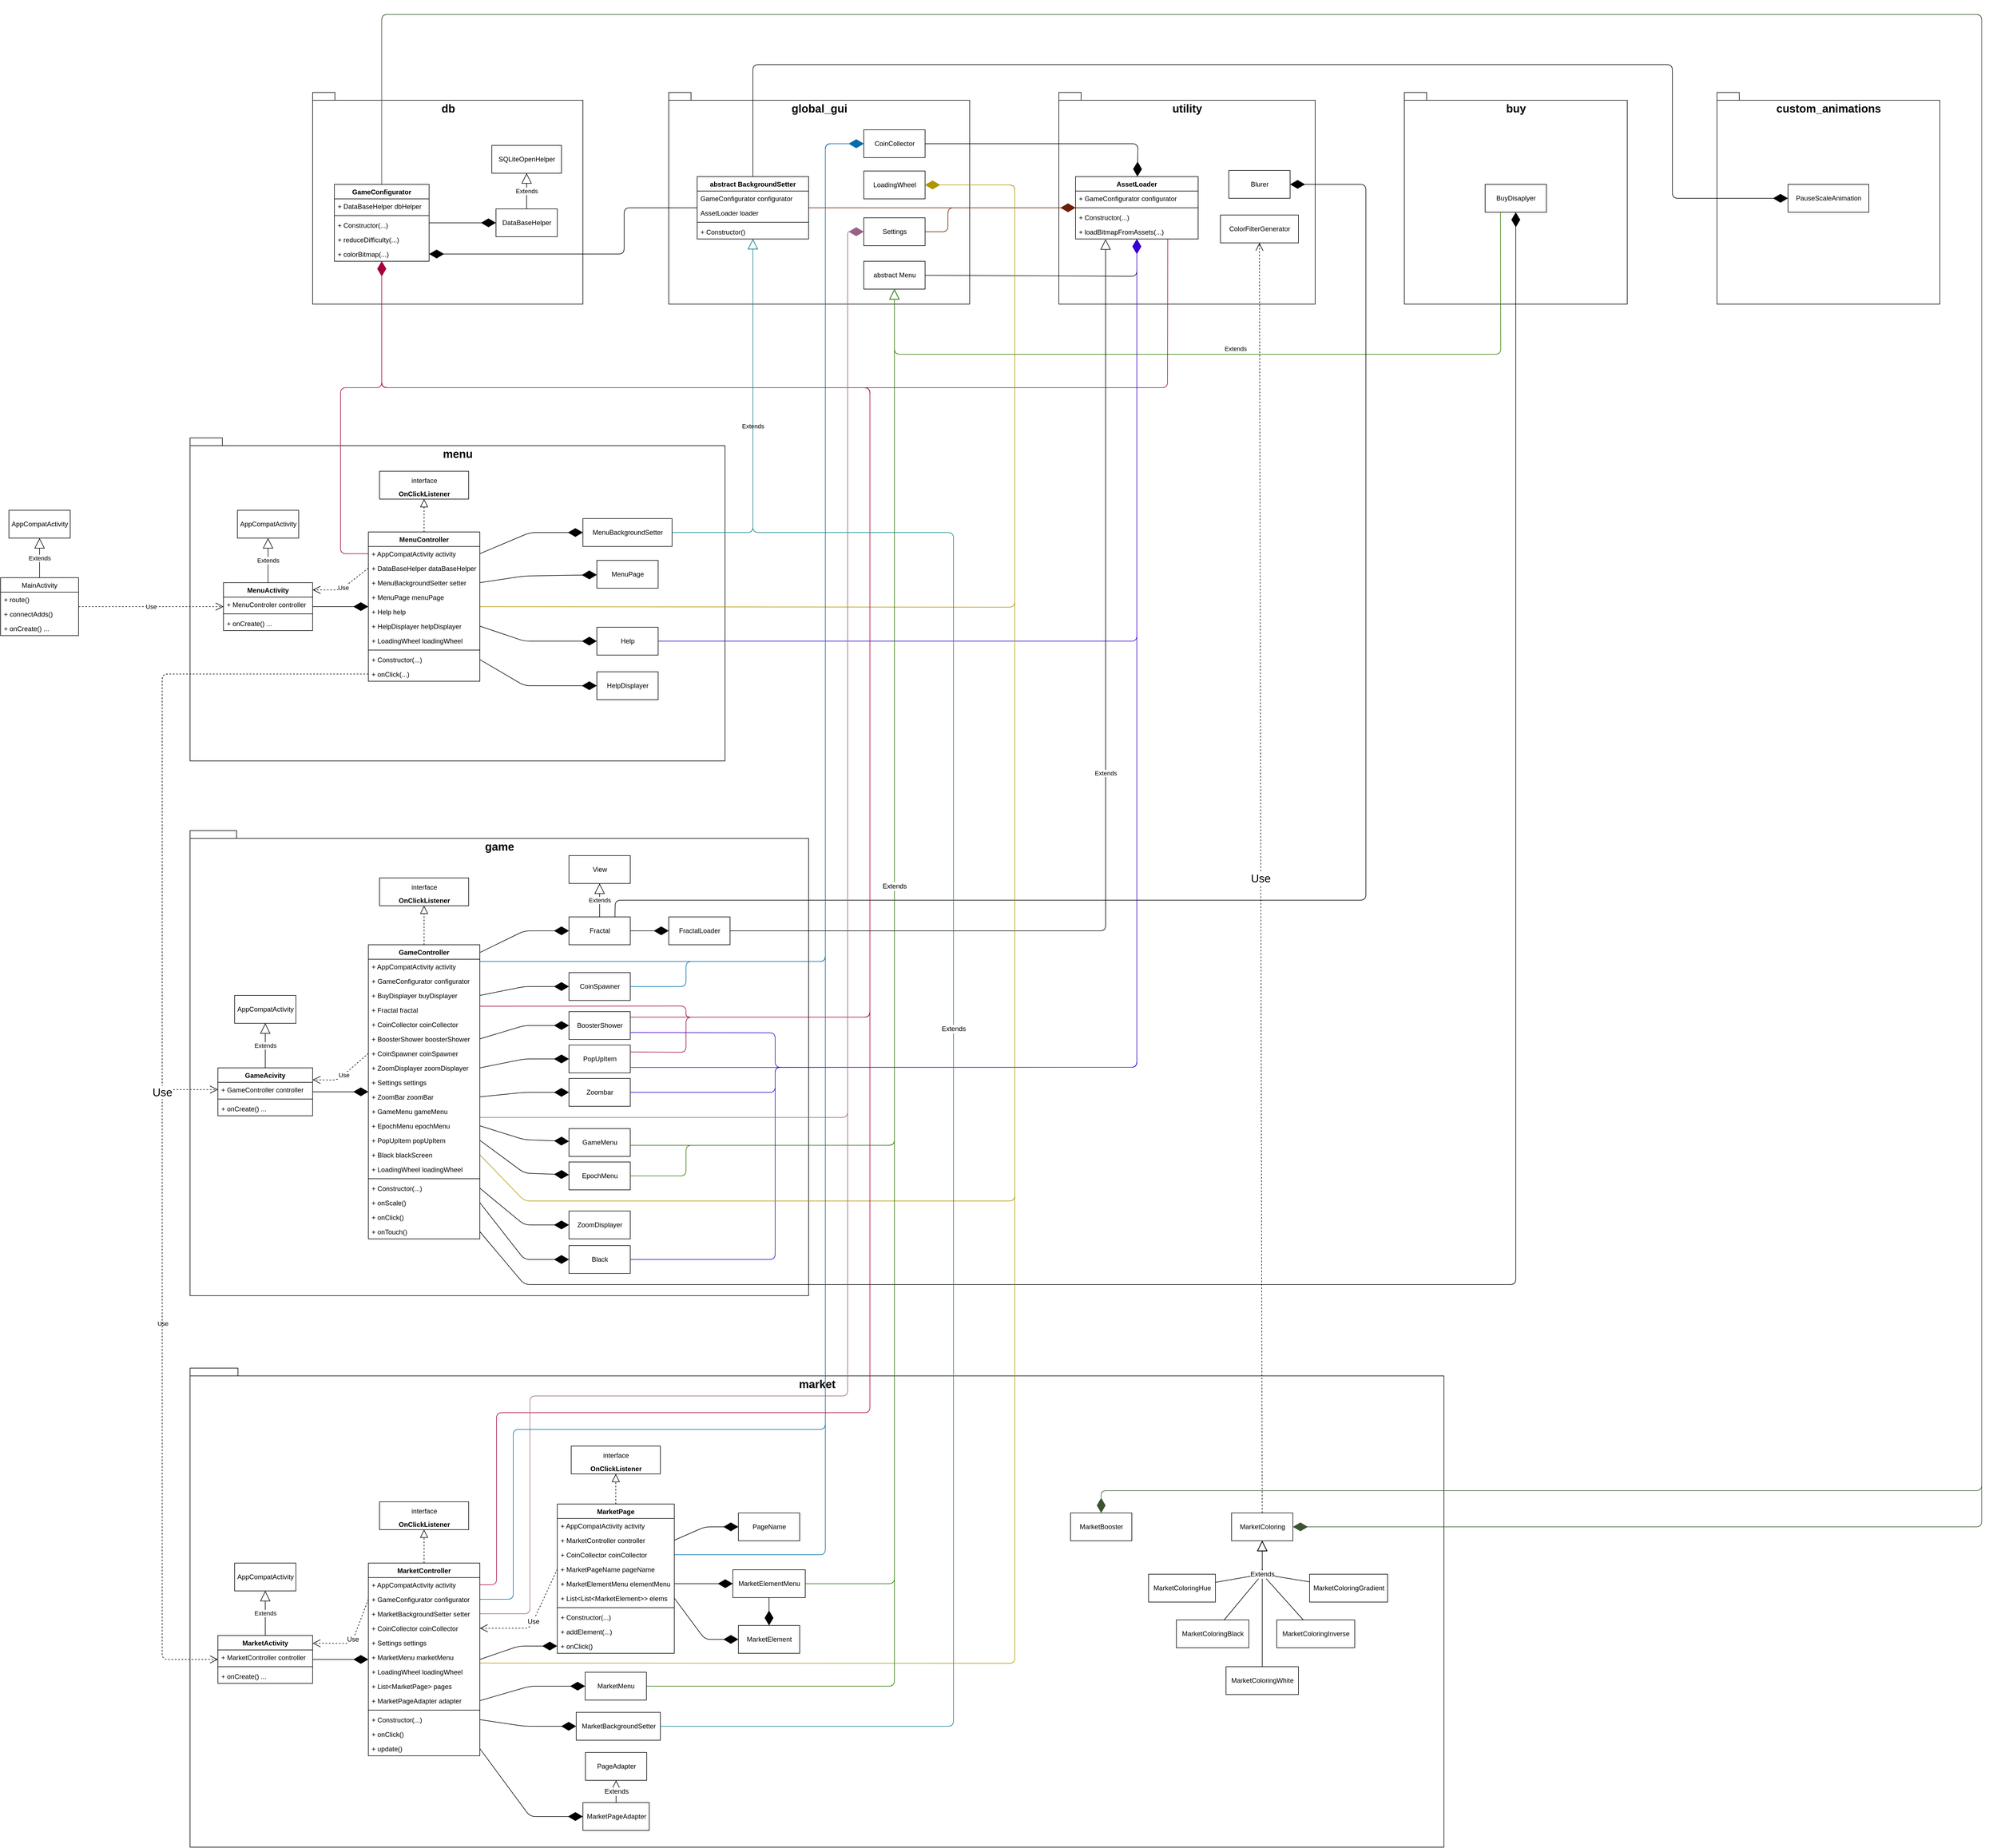 <mxfile version="13.0.8" type="device"><diagram name="Page-1" id="c4acf3e9-155e-7222-9cf6-157b1a14988f"><mxGraphModel dx="2060" dy="1252" grid="1" gridSize="10" guides="1" tooltips="1" connect="1" arrows="1" fold="1" page="1" pageScale="1" pageWidth="3800" pageHeight="3600" background="#ffffff" math="0" shadow="0"><root><mxCell id="0"/><mxCell id="1" parent="0"/><mxCell id="dZAQVtMRWn6uoqRVIP3W-294" value="market" style="shape=folder;fontStyle=1;spacingTop=10;tabWidth=40;tabHeight=14;tabPosition=left;html=1;fontSize=20;verticalAlign=top;" parent="1" vertex="1"><mxGeometry x="425" y="2590" width="2250" height="860" as="geometry"/></mxCell><mxCell id="dZAQVtMRWn6uoqRVIP3W-66" value="&lt;span style=&quot;font-size: 20px&quot;&gt;global_gui&lt;br&gt;&lt;/span&gt;" style="shape=folder;fontStyle=1;spacingTop=10;tabWidth=40;tabHeight=14;tabPosition=left;html=1;verticalAlign=top;" parent="1" vertex="1"><mxGeometry x="1284" y="300" width="540" height="380" as="geometry"/></mxCell><mxCell id="dZAQVtMRWn6uoqRVIP3W-183" value="game" style="shape=folder;fontStyle=1;spacingTop=10;tabWidth=40;tabHeight=14;tabPosition=left;html=1;verticalAlign=top;fontSize=20;" parent="1" vertex="1"><mxGeometry x="425" y="1625" width="1110" height="835" as="geometry"/></mxCell><mxCell id="dZAQVtMRWn6uoqRVIP3W-133" value="&lt;font style=&quot;font-size: 20px&quot;&gt;buy&lt;/font&gt;" style="shape=folder;fontStyle=1;spacingTop=10;tabWidth=40;tabHeight=14;tabPosition=left;html=1;verticalAlign=top;" parent="1" vertex="1"><mxGeometry x="2604" y="300" width="400" height="380" as="geometry"/></mxCell><mxCell id="dZAQVtMRWn6uoqRVIP3W-86" value="&lt;font style=&quot;font-size: 20px&quot;&gt;utility&lt;/font&gt;" style="shape=folder;fontStyle=1;spacingTop=10;tabWidth=40;tabHeight=14;tabPosition=left;html=1;verticalAlign=top;" parent="1" vertex="1"><mxGeometry x="1984" y="300" width="460" height="380" as="geometry"/></mxCell><mxCell id="dZAQVtMRWn6uoqRVIP3W-44" value="&lt;span style=&quot;font-size: 20px&quot;&gt;db&lt;br&gt;&lt;/span&gt;" style="shape=folder;fontStyle=1;spacingTop=10;tabWidth=40;tabHeight=14;tabPosition=left;html=1;verticalAlign=top;" parent="1" vertex="1"><mxGeometry x="645" y="300" width="485" height="380" as="geometry"/></mxCell><mxCell id="dZAQVtMRWn6uoqRVIP3W-43" value="&lt;font style=&quot;font-size: 20px&quot;&gt;menu&lt;/font&gt;" style="shape=folder;fontStyle=1;spacingTop=10;tabWidth=40;tabHeight=14;tabPosition=left;html=1;verticalAlign=top;" parent="1" vertex="1"><mxGeometry x="425" y="920" width="960" height="580" as="geometry"/></mxCell><mxCell id="dZAQVtMRWn6uoqRVIP3W-15" value="Use" style="endArrow=open;endSize=12;dashed=1;html=1;" parent="1" source="dZAQVtMRWn6uoqRVIP3W-6" target="dZAQVtMRWn6uoqRVIP3W-10" edge="1"><mxGeometry width="160" relative="1" as="geometry"><mxPoint x="555" y="1320" as="sourcePoint"/><mxPoint x="715" y="1320" as="targetPoint"/></mxGeometry></mxCell><mxCell id="dZAQVtMRWn6uoqRVIP3W-29" value="AppCompatActivity" style="html=1;" parent="1" vertex="1"><mxGeometry x="100" y="1050" width="110" height="50" as="geometry"/></mxCell><mxCell id="dZAQVtMRWn6uoqRVIP3W-30" value="Extends" style="endArrow=block;endSize=16;endFill=0;html=1;" parent="1" source="dZAQVtMRWn6uoqRVIP3W-6" target="dZAQVtMRWn6uoqRVIP3W-29" edge="1"><mxGeometry width="160" relative="1" as="geometry"><mxPoint x="155" y="1060" as="sourcePoint"/><mxPoint x="315" y="1060" as="targetPoint"/></mxGeometry></mxCell><mxCell id="dZAQVtMRWn6uoqRVIP3W-31" value="AppCompatActivity" style="html=1;" parent="1" vertex="1"><mxGeometry x="510" y="1050" width="110" height="50" as="geometry"/></mxCell><mxCell id="dZAQVtMRWn6uoqRVIP3W-33" value="Extends" style="endArrow=block;endSize=16;endFill=0;html=1;" parent="1" source="dZAQVtMRWn6uoqRVIP3W-10" target="dZAQVtMRWn6uoqRVIP3W-31" edge="1"><mxGeometry width="160" relative="1" as="geometry"><mxPoint x="405" y="1100" as="sourcePoint"/><mxPoint x="565" y="1100" as="targetPoint"/></mxGeometry></mxCell><mxCell id="dZAQVtMRWn6uoqRVIP3W-34" value="" style="endArrow=diamondThin;endFill=1;endSize=24;html=1;" parent="1" source="dZAQVtMRWn6uoqRVIP3W-10" target="dZAQVtMRWn6uoqRVIP3W-16" edge="1"><mxGeometry width="160" relative="1" as="geometry"><mxPoint x="645" y="1330" as="sourcePoint"/><mxPoint x="805" y="1330" as="targetPoint"/></mxGeometry></mxCell><mxCell id="dZAQVtMRWn6uoqRVIP3W-35" value="DataBaseHelper" style="html=1;" parent="1" vertex="1"><mxGeometry x="974" y="509" width="110" height="50" as="geometry"/></mxCell><mxCell id="dZAQVtMRWn6uoqRVIP3W-36" value="MenuBackgroundSetter" style="html=1;" parent="1" vertex="1"><mxGeometry x="1130" y="1065" width="160" height="50" as="geometry"/></mxCell><mxCell id="dZAQVtMRWn6uoqRVIP3W-37" value="MenuPage" style="html=1;" parent="1" vertex="1"><mxGeometry x="1155" y="1140" width="110" height="50" as="geometry"/></mxCell><mxCell id="dZAQVtMRWn6uoqRVIP3W-38" value="Help" style="html=1;" parent="1" vertex="1"><mxGeometry x="1155" y="1260" width="110" height="50" as="geometry"/></mxCell><mxCell id="dZAQVtMRWn6uoqRVIP3W-39" value="SQLiteOpenHelper" style="html=1;" parent="1" vertex="1"><mxGeometry x="966.5" y="395" width="125" height="50" as="geometry"/></mxCell><mxCell id="dZAQVtMRWn6uoqRVIP3W-42" value="Extends" style="endArrow=block;endSize=16;endFill=0;html=1;" parent="1" source="dZAQVtMRWn6uoqRVIP3W-35" target="dZAQVtMRWn6uoqRVIP3W-39" edge="1"><mxGeometry width="160" relative="1" as="geometry"><mxPoint x="649" y="555" as="sourcePoint"/><mxPoint x="809" y="555" as="targetPoint"/></mxGeometry></mxCell><mxCell id="dZAQVtMRWn6uoqRVIP3W-50" value="" style="endArrow=diamondThin;endFill=1;endSize=24;html=1;" parent="1" source="dZAQVtMRWn6uoqRVIP3W-45" target="dZAQVtMRWn6uoqRVIP3W-35" edge="1"><mxGeometry width="160" relative="1" as="geometry"><mxPoint x="759" y="595" as="sourcePoint"/><mxPoint x="919" y="595" as="targetPoint"/></mxGeometry></mxCell><mxCell id="dZAQVtMRWn6uoqRVIP3W-53" value="" style="endArrow=diamondThin;endFill=1;endSize=24;html=1;exitX=0;exitY=0.5;exitDx=0;exitDy=0;fillColor=#d80073;strokeColor=#A50040;" parent="1" source="dZAQVtMRWn6uoqRVIP3W-17" target="dZAQVtMRWn6uoqRVIP3W-45" edge="1"><mxGeometry width="160" relative="1" as="geometry"><mxPoint x="1345" y="1035" as="sourcePoint"/><mxPoint x="575" y="750" as="targetPoint"/><Array as="points"><mxPoint x="695" y="1128"/><mxPoint x="695" y="830"/><mxPoint x="769" y="830"/></Array></mxGeometry></mxCell><mxCell id="dZAQVtMRWn6uoqRVIP3W-61" value="CoinCollector" style="html=1;" parent="1" vertex="1"><mxGeometry x="1634" y="367" width="110" height="50" as="geometry"/></mxCell><mxCell id="dZAQVtMRWn6uoqRVIP3W-62" value="LoadingWheel" style="html=1;" parent="1" vertex="1"><mxGeometry x="1634" y="441" width="110" height="50" as="geometry"/></mxCell><mxCell id="dZAQVtMRWn6uoqRVIP3W-63" value="abstract Menu" style="html=1;" parent="1" vertex="1"><mxGeometry x="1634" y="603" width="110" height="50" as="geometry"/></mxCell><mxCell id="dZAQVtMRWn6uoqRVIP3W-64" value="Settings" style="html=1;" parent="1" vertex="1"><mxGeometry x="1634" y="525" width="110" height="50" as="geometry"/></mxCell><mxCell id="dZAQVtMRWn6uoqRVIP3W-65" value="" style="endArrow=diamondThin;endFill=1;endSize=24;html=1;entryX=1;entryY=0.5;entryDx=0;entryDy=0;" parent="1" source="dZAQVtMRWn6uoqRVIP3W-54" target="dZAQVtMRWn6uoqRVIP3W-52" edge="1"><mxGeometry width="160" relative="1" as="geometry"><mxPoint x="1074" y="665" as="sourcePoint"/><mxPoint x="1234" y="665" as="targetPoint"/><Array as="points"><mxPoint x="1204" y="507"/><mxPoint x="1204" y="590"/></Array></mxGeometry></mxCell><mxCell id="dZAQVtMRWn6uoqRVIP3W-67" value="Extends" style="endArrow=block;endSize=16;endFill=0;html=1;fillColor=#b0e3e6;strokeColor=#0e8088;" parent="1" target="dZAQVtMRWn6uoqRVIP3W-54" edge="1"><mxGeometry width="160" relative="1" as="geometry"><mxPoint x="1290" y="1090" as="sourcePoint"/><mxPoint x="1785" y="1165" as="targetPoint"/><Array as="points"><mxPoint x="1435" y="1090"/><mxPoint x="1435" y="730"/></Array></mxGeometry></mxCell><mxCell id="dZAQVtMRWn6uoqRVIP3W-68" value="" style="endArrow=diamondThin;endFill=1;endSize=24;html=1;exitX=1;exitY=0.5;exitDx=0;exitDy=0;" parent="1" source="dZAQVtMRWn6uoqRVIP3W-21" target="dZAQVtMRWn6uoqRVIP3W-37" edge="1"><mxGeometry width="160" relative="1" as="geometry"><mxPoint x="1125" y="1300" as="sourcePoint"/><mxPoint x="1285" y="1300" as="targetPoint"/><Array as="points"><mxPoint x="1025" y="1168"/></Array></mxGeometry></mxCell><mxCell id="dZAQVtMRWn6uoqRVIP3W-69" value="" style="endArrow=diamondThin;endFill=1;endSize=24;html=1;exitX=1;exitY=0.5;exitDx=0;exitDy=0;" parent="1" source="dZAQVtMRWn6uoqRVIP3W-17" target="dZAQVtMRWn6uoqRVIP3W-36" edge="1"><mxGeometry width="160" relative="1" as="geometry"><mxPoint x="1145" y="1300" as="sourcePoint"/><mxPoint x="1305" y="1300" as="targetPoint"/><Array as="points"><mxPoint x="1035" y="1090"/></Array></mxGeometry></mxCell><mxCell id="dZAQVtMRWn6uoqRVIP3W-70" value="" style="endArrow=diamondThin;endFill=1;endSize=24;html=1;exitX=1;exitY=0.5;exitDx=0;exitDy=0;" parent="1" source="dZAQVtMRWn6uoqRVIP3W-25" target="dZAQVtMRWn6uoqRVIP3W-38" edge="1"><mxGeometry width="160" relative="1" as="geometry"><mxPoint x="1075" y="1330" as="sourcePoint"/><mxPoint x="1235" y="1330" as="targetPoint"/><Array as="points"><mxPoint x="1025" y="1285"/></Array></mxGeometry></mxCell><mxCell id="dZAQVtMRWn6uoqRVIP3W-71" value="HelpDisplayer" style="html=1;" parent="1" vertex="1"><mxGeometry x="1155" y="1340" width="110" height="50" as="geometry"/></mxCell><mxCell id="dZAQVtMRWn6uoqRVIP3W-73" value="" style="endArrow=diamondThin;endFill=1;endSize=24;html=1;exitX=1;exitY=0.5;exitDx=0;exitDy=0;" parent="1" source="dZAQVtMRWn6uoqRVIP3W-19" target="dZAQVtMRWn6uoqRVIP3W-71" edge="1"><mxGeometry width="160" relative="1" as="geometry"><mxPoint x="1075" y="1440" as="sourcePoint"/><mxPoint x="1235" y="1440" as="targetPoint"/><Array as="points"><mxPoint x="1025" y="1365"/></Array></mxGeometry></mxCell><mxCell id="dZAQVtMRWn6uoqRVIP3W-74" value="" style="endArrow=diamondThin;endFill=1;endSize=24;html=1;fillColor=#e3c800;strokeColor=#B09500;" parent="1" source="dZAQVtMRWn6uoqRVIP3W-16" target="dZAQVtMRWn6uoqRVIP3W-62" edge="1"><mxGeometry width="160" relative="1" as="geometry"><mxPoint x="1225" y="1565" as="sourcePoint"/><mxPoint x="1385" y="1565" as="targetPoint"/><Array as="points"><mxPoint x="1905" y="1224"/><mxPoint x="1905" y="466"/></Array></mxGeometry></mxCell><mxCell id="dZAQVtMRWn6uoqRVIP3W-84" value="Blurer" style="html=1;" parent="1" vertex="1"><mxGeometry x="2289" y="440" width="110" height="50" as="geometry"/></mxCell><mxCell id="dZAQVtMRWn6uoqRVIP3W-85" value="ColorFilterGenerator" style="html=1;" parent="1" vertex="1"><mxGeometry x="2274" y="520" width="140" height="50" as="geometry"/></mxCell><mxCell id="dZAQVtMRWn6uoqRVIP3W-87" value="" style="endArrow=diamondThin;endFill=1;endSize=24;html=1;fillColor=#a0522d;strokeColor=#6D1F00;" parent="1" source="dZAQVtMRWn6uoqRVIP3W-54" target="dZAQVtMRWn6uoqRVIP3W-75" edge="1"><mxGeometry width="160" relative="1" as="geometry"><mxPoint x="2054" y="850" as="sourcePoint"/><mxPoint x="2214" y="850" as="targetPoint"/></mxGeometry></mxCell><mxCell id="dZAQVtMRWn6uoqRVIP3W-88" value="" style="endArrow=diamondThin;endFill=1;endSize=24;html=1;" parent="1" source="dZAQVtMRWn6uoqRVIP3W-63" target="dZAQVtMRWn6uoqRVIP3W-75" edge="1"><mxGeometry width="160" relative="1" as="geometry"><mxPoint x="2034" y="830" as="sourcePoint"/><mxPoint x="2014" y="770" as="targetPoint"/><Array as="points"><mxPoint x="2124" y="630"/></Array></mxGeometry></mxCell><mxCell id="dZAQVtMRWn6uoqRVIP3W-89" value="" style="endArrow=diamondThin;endFill=1;endSize=24;html=1;fillColor=#6a00ff;strokeColor=#3700CC;" parent="1" source="dZAQVtMRWn6uoqRVIP3W-38" target="dZAQVtMRWn6uoqRVIP3W-75" edge="1"><mxGeometry width="160" relative="1" as="geometry"><mxPoint x="1725" y="1460" as="sourcePoint"/><mxPoint x="1885" y="1460" as="targetPoint"/><Array as="points"><mxPoint x="2124" y="1285"/></Array></mxGeometry></mxCell><mxCell id="dZAQVtMRWn6uoqRVIP3W-90" value="" style="endArrow=diamondThin;endFill=1;endSize=24;html=1;" parent="1" source="dZAQVtMRWn6uoqRVIP3W-61" target="dZAQVtMRWn6uoqRVIP3W-75" edge="1"><mxGeometry width="160" relative="1" as="geometry"><mxPoint x="1724" y="890" as="sourcePoint"/><mxPoint x="1884" y="890" as="targetPoint"/><Array as="points"><mxPoint x="2126" y="392"/></Array></mxGeometry></mxCell><mxCell id="dZAQVtMRWn6uoqRVIP3W-91" value="" style="endArrow=diamondThin;endFill=1;endSize=24;html=1;fillColor=#a0522d;strokeColor=#6D1F00;" parent="1" source="dZAQVtMRWn6uoqRVIP3W-64" target="dZAQVtMRWn6uoqRVIP3W-75" edge="1"><mxGeometry width="160" relative="1" as="geometry"><mxPoint x="2034" y="840" as="sourcePoint"/><mxPoint x="2204" y="840" as="targetPoint"/><Array as="points"><mxPoint x="1785" y="550"/><mxPoint x="1785" y="507"/></Array></mxGeometry></mxCell><mxCell id="dZAQVtMRWn6uoqRVIP3W-98" value="AppCompatActivity" style="html=1;" parent="1" vertex="1"><mxGeometry x="505" y="1921" width="110" height="50" as="geometry"/></mxCell><mxCell id="dZAQVtMRWn6uoqRVIP3W-99" value="Extends" style="endArrow=block;endSize=16;endFill=0;html=1;" parent="1" source="dZAQVtMRWn6uoqRVIP3W-94" target="dZAQVtMRWn6uoqRVIP3W-98" edge="1"><mxGeometry width="160" relative="1" as="geometry"><mxPoint x="250" y="2071" as="sourcePoint"/><mxPoint x="410" y="2071" as="targetPoint"/></mxGeometry></mxCell><mxCell id="dZAQVtMRWn6uoqRVIP3W-104" value="Use" style="endArrow=open;endSize=12;dashed=1;html=1;exitX=0;exitY=0.5;exitDx=0;exitDy=0;" parent="1" source="dZAQVtMRWn6uoqRVIP3W-20" edge="1"><mxGeometry width="160" relative="1" as="geometry"><mxPoint x="605" y="1615" as="sourcePoint"/><mxPoint x="645" y="1193" as="targetPoint"/><Array as="points"><mxPoint x="695" y="1193"/></Array></mxGeometry></mxCell><mxCell id="dZAQVtMRWn6uoqRVIP3W-122" value="Use" style="endArrow=open;endSize=12;dashed=1;html=1;exitX=0;exitY=0.5;exitDx=0;exitDy=0;entryX=1;entryY=0.25;entryDx=0;entryDy=0;" parent="1" source="dZAQVtMRWn6uoqRVIP3W-110" target="dZAQVtMRWn6uoqRVIP3W-94" edge="1"><mxGeometry width="160" relative="1" as="geometry"><mxPoint x="450" y="2351" as="sourcePoint"/><mxPoint x="615" y="2140" as="targetPoint"/><Array as="points"><mxPoint x="690" y="2073"/></Array></mxGeometry></mxCell><mxCell id="dZAQVtMRWn6uoqRVIP3W-123" value="" style="endArrow=diamondThin;endFill=1;endSize=24;html=1;" parent="1" source="dZAQVtMRWn6uoqRVIP3W-94" target="dZAQVtMRWn6uoqRVIP3W-100" edge="1"><mxGeometry width="160" relative="1" as="geometry"><mxPoint x="500" y="2291" as="sourcePoint"/><mxPoint x="660" y="2291" as="targetPoint"/></mxGeometry></mxCell><mxCell id="dZAQVtMRWn6uoqRVIP3W-129" value="" style="endArrow=diamondThin;endFill=1;endSize=24;html=1;exitX=0.997;exitY=0.246;exitDx=0;exitDy=0;exitPerimeter=0;fillColor=#d80073;strokeColor=#A50040;" parent="1" source="dZAQVtMRWn6uoqRVIP3W-108" target="dZAQVtMRWn6uoqRVIP3W-45" edge="1"><mxGeometry width="160" relative="1" as="geometry"><mxPoint x="695" y="1800" as="sourcePoint"/><mxPoint x="395" y="870" as="targetPoint"/><Array as="points"><mxPoint x="1315" y="1940"/><mxPoint x="1315" y="1960"/><mxPoint x="1645" y="1960"/><mxPoint x="1645" y="830"/><mxPoint x="769" y="830"/></Array></mxGeometry></mxCell><mxCell id="dZAQVtMRWn6uoqRVIP3W-131" value="Use" style="endArrow=open;endSize=12;dashed=1;html=1;exitX=0;exitY=0.5;exitDx=0;exitDy=0;entryX=0;entryY=0.5;entryDx=0;entryDy=0;" parent="1" source="dZAQVtMRWn6uoqRVIP3W-27" target="dZAQVtMRWn6uoqRVIP3W-95" edge="1"><mxGeometry x="0.836" y="-420" width="160" relative="1" as="geometry"><mxPoint x="275" y="1950" as="sourcePoint"/><mxPoint x="435" y="1950" as="targetPoint"/><Array as="points"><mxPoint x="375" y="1344"/><mxPoint x="375" y="2090"/></Array><mxPoint as="offset"/></mxGeometry></mxCell><mxCell id="dZAQVtMRWn6uoqRVIP3W-132" value="BuyDisaplyer" style="html=1;" parent="1" vertex="1"><mxGeometry x="2749" y="465" width="110" height="50" as="geometry"/></mxCell><mxCell id="dZAQVtMRWn6uoqRVIP3W-134" value="Extends" style="endArrow=block;endSize=16;endFill=0;html=1;fillColor=#60a917;strokeColor=#2D7600;exitX=0.25;exitY=1;exitDx=0;exitDy=0;" parent="1" source="dZAQVtMRWn6uoqRVIP3W-132" target="dZAQVtMRWn6uoqRVIP3W-63" edge="1"><mxGeometry x="0.001" y="-10" width="160" relative="1" as="geometry"><mxPoint x="2425" y="1240" as="sourcePoint"/><mxPoint x="2585" y="1240" as="targetPoint"/><Array as="points"><mxPoint x="2777" y="770"/><mxPoint x="2495" y="770"/><mxPoint x="1689" y="770"/></Array><mxPoint x="-1" as="offset"/></mxGeometry></mxCell><mxCell id="dZAQVtMRWn6uoqRVIP3W-136" value="Fractal" style="html=1;" parent="1" vertex="1"><mxGeometry x="1105" y="1780" width="110" height="50" as="geometry"/></mxCell><mxCell id="dZAQVtMRWn6uoqRVIP3W-139" value="FractalLoader" style="html=1;" parent="1" vertex="1"><mxGeometry x="1284" y="1780" width="110" height="50" as="geometry"/></mxCell><mxCell id="dZAQVtMRWn6uoqRVIP3W-141" value="BoosterShower" style="html=1;" parent="1" vertex="1"><mxGeometry x="1105" y="1950" width="110" height="50" as="geometry"/></mxCell><mxCell id="dZAQVtMRWn6uoqRVIP3W-143" value="CoinSpawner" style="html=1;" parent="1" vertex="1"><mxGeometry x="1105" y="1880" width="110" height="50" as="geometry"/></mxCell><mxCell id="dZAQVtMRWn6uoqRVIP3W-144" value="ZoomDisplayer" style="html=1;" parent="1" vertex="1"><mxGeometry x="1105" y="2308" width="110" height="50" as="geometry"/></mxCell><mxCell id="dZAQVtMRWn6uoqRVIP3W-145" value="Zoombar" style="html=1;" parent="1" vertex="1"><mxGeometry x="1105" y="2070" width="110" height="50" as="geometry"/></mxCell><mxCell id="dZAQVtMRWn6uoqRVIP3W-146" value="GameMenu" style="html=1;" parent="1" vertex="1"><mxGeometry x="1105" y="2160" width="110" height="50" as="geometry"/></mxCell><mxCell id="dZAQVtMRWn6uoqRVIP3W-147" value="EpochMenu" style="html=1;" parent="1" vertex="1"><mxGeometry x="1105" y="2220" width="110" height="50" as="geometry"/></mxCell><mxCell id="dZAQVtMRWn6uoqRVIP3W-148" value="PopUpItem" style="html=1;" parent="1" vertex="1"><mxGeometry x="1105" y="2010" width="110" height="50" as="geometry"/></mxCell><mxCell id="dZAQVtMRWn6uoqRVIP3W-149" value="Black" style="html=1;" parent="1" vertex="1"><mxGeometry x="1105" y="2370" width="110" height="50" as="geometry"/></mxCell><mxCell id="dZAQVtMRWn6uoqRVIP3W-152" value="" style="endArrow=diamondThin;endFill=1;endSize=24;html=1;" parent="1" source="dZAQVtMRWn6uoqRVIP3W-136" target="dZAQVtMRWn6uoqRVIP3W-139" edge="1"><mxGeometry width="160" relative="1" as="geometry"><mxPoint x="1315" y="1980" as="sourcePoint"/><mxPoint x="1475" y="1980" as="targetPoint"/></mxGeometry></mxCell><mxCell id="dZAQVtMRWn6uoqRVIP3W-153" value="" style="endArrow=diamondThin;endFill=1;endSize=24;html=1;exitX=0.75;exitY=0;exitDx=0;exitDy=0;" parent="1" source="dZAQVtMRWn6uoqRVIP3W-136" target="dZAQVtMRWn6uoqRVIP3W-84" edge="1"><mxGeometry width="160" relative="1" as="geometry"><mxPoint x="1575" y="2020" as="sourcePoint"/><mxPoint x="1735" y="2020" as="targetPoint"/><Array as="points"><mxPoint x="1188" y="1750"/><mxPoint x="1245" y="1750"/><mxPoint x="2535" y="1750"/><mxPoint x="2535" y="465"/></Array></mxGeometry></mxCell><mxCell id="dZAQVtMRWn6uoqRVIP3W-154" value="View" style="html=1;" parent="1" vertex="1"><mxGeometry x="1105" y="1670" width="110" height="50" as="geometry"/></mxCell><mxCell id="dZAQVtMRWn6uoqRVIP3W-155" value="Extends" style="endArrow=block;endSize=16;endFill=0;html=1;" parent="1" source="dZAQVtMRWn6uoqRVIP3W-136" target="dZAQVtMRWn6uoqRVIP3W-154" edge="1"><mxGeometry width="160" relative="1" as="geometry"><mxPoint x="985" y="1730" as="sourcePoint"/><mxPoint x="1145" y="1730" as="targetPoint"/></mxGeometry></mxCell><mxCell id="dZAQVtMRWn6uoqRVIP3W-156" value="Extends" style="endArrow=block;endSize=16;endFill=0;html=1;entryX=0.245;entryY=1.026;entryDx=0;entryDy=0;entryPerimeter=0;" parent="1" source="dZAQVtMRWn6uoqRVIP3W-139" target="dZAQVtMRWn6uoqRVIP3W-79" edge="1"><mxGeometry width="160" relative="1" as="geometry"><mxPoint x="1605" y="1860" as="sourcePoint"/><mxPoint x="2090" y="563" as="targetPoint"/><Array as="points"><mxPoint x="2068" y="1805"/><mxPoint x="2068" y="1610"/></Array></mxGeometry></mxCell><mxCell id="dZAQVtMRWn6uoqRVIP3W-158" value="" style="endArrow=diamondThin;endFill=1;endSize=24;html=1;exitX=1;exitY=0.75;exitDx=0;exitDy=0;fillColor=#6a00ff;strokeColor=#3700CC;" parent="1" source="dZAQVtMRWn6uoqRVIP3W-141" target="dZAQVtMRWn6uoqRVIP3W-75" edge="1"><mxGeometry width="160" relative="1" as="geometry"><mxPoint x="1445" y="2080" as="sourcePoint"/><mxPoint x="2179" y="560" as="targetPoint"/><Array as="points"><mxPoint x="1475" y="1988"/><mxPoint x="1475" y="2050"/><mxPoint x="2124" y="2050"/></Array></mxGeometry></mxCell><mxCell id="dZAQVtMRWn6uoqRVIP3W-159" value="" style="endArrow=diamondThin;endFill=1;endSize=24;html=1;fillColor=#d80073;strokeColor=#A50040;" parent="1" target="dZAQVtMRWn6uoqRVIP3W-45" edge="1"><mxGeometry width="160" relative="1" as="geometry"><mxPoint x="1215" y="1960" as="sourcePoint"/><mxPoint x="515" y="710" as="targetPoint"/><Array as="points"><mxPoint x="1645" y="1960"/><mxPoint x="1645" y="830"/><mxPoint x="769" y="830"/></Array></mxGeometry></mxCell><mxCell id="dZAQVtMRWn6uoqRVIP3W-160" value="" style="endArrow=diamondThin;endFill=1;endSize=24;html=1;exitX=1.003;exitY=0.026;exitDx=0;exitDy=0;exitPerimeter=0;" parent="1" source="dZAQVtMRWn6uoqRVIP3W-100" target="dZAQVtMRWn6uoqRVIP3W-136" edge="1"><mxGeometry width="160" relative="1" as="geometry"><mxPoint x="965" y="1840" as="sourcePoint"/><mxPoint x="705" y="2250" as="targetPoint"/><Array as="points"><mxPoint x="1025" y="1805"/></Array></mxGeometry></mxCell><mxCell id="dZAQVtMRWn6uoqRVIP3W-161" value="" style="endArrow=diamondThin;endFill=1;endSize=24;html=1;exitX=1;exitY=0.5;exitDx=0;exitDy=0;entryX=0;entryY=0.5;entryDx=0;entryDy=0;" parent="1" source="dZAQVtMRWn6uoqRVIP3W-106" target="dZAQVtMRWn6uoqRVIP3W-143" edge="1"><mxGeometry width="160" relative="1" as="geometry"><mxPoint x="1045" y="2330" as="sourcePoint"/><mxPoint x="1205" y="2330" as="targetPoint"/><Array as="points"><mxPoint x="1025" y="1905"/></Array></mxGeometry></mxCell><mxCell id="dZAQVtMRWn6uoqRVIP3W-162" value="" style="endArrow=diamondThin;endFill=1;endSize=24;html=1;exitX=1;exitY=0.5;exitDx=0;exitDy=0;entryX=0;entryY=0.5;entryDx=0;entryDy=0;" parent="1" source="dZAQVtMRWn6uoqRVIP3W-109" target="dZAQVtMRWn6uoqRVIP3W-141" edge="1"><mxGeometry width="160" relative="1" as="geometry"><mxPoint x="1005" y="2340" as="sourcePoint"/><mxPoint x="1165" y="2340" as="targetPoint"/><Array as="points"><mxPoint x="1025" y="1975"/></Array></mxGeometry></mxCell><mxCell id="dZAQVtMRWn6uoqRVIP3W-163" value="" style="endArrow=diamondThin;endFill=1;endSize=24;html=1;entryX=0;entryY=0.5;entryDx=0;entryDy=0;fillColor=#1ba1e2;strokeColor=#006EAF;" parent="1" target="dZAQVtMRWn6uoqRVIP3W-61" edge="1"><mxGeometry width="160" relative="1" as="geometry"><mxPoint x="945" y="1860" as="sourcePoint"/><mxPoint x="1585" y="1150" as="targetPoint"/><Array as="points"><mxPoint x="1565" y="1860"/><mxPoint x="1565" y="392"/></Array></mxGeometry></mxCell><mxCell id="dZAQVtMRWn6uoqRVIP3W-165" value="" style="endArrow=diamondThin;endFill=1;endSize=24;html=1;exitX=1;exitY=0.5;exitDx=0;exitDy=0;entryX=0;entryY=0.5;entryDx=0;entryDy=0;" parent="1" source="dZAQVtMRWn6uoqRVIP3W-113" target="dZAQVtMRWn6uoqRVIP3W-145" edge="1"><mxGeometry width="160" relative="1" as="geometry"><mxPoint x="1035" y="2430" as="sourcePoint"/><mxPoint x="1195" y="2430" as="targetPoint"/><Array as="points"><mxPoint x="1025" y="2095"/></Array></mxGeometry></mxCell><mxCell id="dZAQVtMRWn6uoqRVIP3W-166" value="" style="endArrow=diamondThin;endFill=1;endSize=24;html=1;fillColor=#6a00ff;strokeColor=#3700CC;" parent="1" source="dZAQVtMRWn6uoqRVIP3W-145" target="dZAQVtMRWn6uoqRVIP3W-75" edge="1"><mxGeometry width="160" relative="1" as="geometry"><mxPoint x="1525" y="2300" as="sourcePoint"/><mxPoint x="2036" y="570" as="targetPoint"/><Array as="points"><mxPoint x="1475" y="2095"/><mxPoint x="1475" y="2050"/><mxPoint x="2124" y="2050"/></Array></mxGeometry></mxCell><mxCell id="dZAQVtMRWn6uoqRVIP3W-167" value="" style="endArrow=diamondThin;endFill=1;endSize=24;html=1;exitX=1;exitY=0.5;exitDx=0;exitDy=0;" parent="1" source="dZAQVtMRWn6uoqRVIP3W-115" target="dZAQVtMRWn6uoqRVIP3W-146" edge="1"><mxGeometry width="160" relative="1" as="geometry"><mxPoint x="745" y="2510" as="sourcePoint"/><mxPoint x="905" y="2510" as="targetPoint"/><Array as="points"><mxPoint x="1025" y="2180"/></Array></mxGeometry></mxCell><mxCell id="dZAQVtMRWn6uoqRVIP3W-168" value="" style="endArrow=diamondThin;endFill=1;endSize=24;html=1;exitX=1;exitY=0.5;exitDx=0;exitDy=0;" parent="1" source="dZAQVtMRWn6uoqRVIP3W-116" target="dZAQVtMRWn6uoqRVIP3W-147" edge="1"><mxGeometry width="160" relative="1" as="geometry"><mxPoint x="985" y="2470" as="sourcePoint"/><mxPoint x="1145" y="2470" as="targetPoint"/><Array as="points"><mxPoint x="1025" y="2240"/></Array></mxGeometry></mxCell><mxCell id="dZAQVtMRWn6uoqRVIP3W-169" value="" style="endArrow=block;endSize=16;endFill=0;html=1;fillColor=#60a917;strokeColor=#2D7600;exitX=1;exitY=0.601;exitDx=0;exitDy=0;exitPerimeter=0;" parent="1" source="dZAQVtMRWn6uoqRVIP3W-146" target="dZAQVtMRWn6uoqRVIP3W-63" edge="1"><mxGeometry x="-0.041" width="160" relative="1" as="geometry"><mxPoint x="1225" y="2190" as="sourcePoint"/><mxPoint x="1689" y="630" as="targetPoint"/><Array as="points"><mxPoint x="1689" y="2190"/></Array><mxPoint as="offset"/></mxGeometry></mxCell><mxCell id="dZAQVtMRWn6uoqRVIP3W-170" value="" style="endArrow=block;endSize=16;endFill=0;html=1;exitX=1;exitY=0.5;exitDx=0;exitDy=0;fillColor=#60a917;strokeColor=#2D7600;" parent="1" source="dZAQVtMRWn6uoqRVIP3W-147" target="dZAQVtMRWn6uoqRVIP3W-63" edge="1"><mxGeometry x="-0.014" width="160" relative="1" as="geometry"><mxPoint x="1515" y="2400" as="sourcePoint"/><mxPoint x="1725" y="1010" as="targetPoint"/><Array as="points"><mxPoint x="1315" y="2245"/><mxPoint x="1315" y="2190"/><mxPoint x="1689" y="2190"/><mxPoint x="1689" y="1430"/></Array><mxPoint as="offset"/></mxGeometry></mxCell><mxCell id="dZAQVtMRWn6uoqRVIP3W-172" value="" style="endArrow=diamondThin;endFill=1;endSize=24;html=1;exitX=1;exitY=0.5;exitDx=0;exitDy=0;" parent="1" source="dZAQVtMRWn6uoqRVIP3W-119" target="dZAQVtMRWn6uoqRVIP3W-149" edge="1"><mxGeometry width="160" relative="1" as="geometry"><mxPoint x="1045" y="2480" as="sourcePoint"/><mxPoint x="1205" y="2480" as="targetPoint"/><Array as="points"><mxPoint x="1025" y="2395"/></Array></mxGeometry></mxCell><mxCell id="dZAQVtMRWn6uoqRVIP3W-173" value="" style="endArrow=diamondThin;endFill=1;endSize=24;html=1;fillColor=#6a00ff;strokeColor=#3700CC;exitX=1;exitY=0.806;exitDx=0;exitDy=0;exitPerimeter=0;" parent="1" source="dZAQVtMRWn6uoqRVIP3W-148" target="dZAQVtMRWn6uoqRVIP3W-75" edge="1"><mxGeometry width="160" relative="1" as="geometry"><mxPoint x="1225" y="2049" as="sourcePoint"/><mxPoint x="2095" y="730" as="targetPoint"/><Array as="points"><mxPoint x="2124" y="2050"/></Array></mxGeometry></mxCell><mxCell id="dZAQVtMRWn6uoqRVIP3W-174" value="" style="endArrow=diamondThin;endFill=1;endSize=24;html=1;exitX=1;exitY=0.25;exitDx=0;exitDy=0;fillColor=#d80073;strokeColor=#A50040;" parent="1" source="dZAQVtMRWn6uoqRVIP3W-148" target="dZAQVtMRWn6uoqRVIP3W-45" edge="1"><mxGeometry width="160" relative="1" as="geometry"><mxPoint x="1475" y="2480" as="sourcePoint"/><mxPoint x="885" y="720" as="targetPoint"/><Array as="points"><mxPoint x="1315" y="2023"/><mxPoint x="1315" y="1960"/><mxPoint x="1645" y="1960"/><mxPoint x="1645" y="830"/><mxPoint x="769" y="830"/></Array></mxGeometry></mxCell><mxCell id="dZAQVtMRWn6uoqRVIP3W-175" value="" style="endArrow=diamondThin;endFill=1;endSize=24;html=1;exitX=1;exitY=0.5;exitDx=0;exitDy=0;fillColor=#6a00ff;strokeColor=#3700CC;" parent="1" source="dZAQVtMRWn6uoqRVIP3W-149" target="dZAQVtMRWn6uoqRVIP3W-75" edge="1"><mxGeometry width="160" relative="1" as="geometry"><mxPoint x="1515" y="2500" as="sourcePoint"/><mxPoint x="2215" y="730" as="targetPoint"/><Array as="points"><mxPoint x="1315" y="2395"/><mxPoint x="1475" y="2395"/><mxPoint x="1475" y="2350"/><mxPoint x="1475" y="2050"/><mxPoint x="2124" y="2050"/></Array></mxGeometry></mxCell><mxCell id="dZAQVtMRWn6uoqRVIP3W-176" value="" style="endArrow=diamondThin;endFill=1;endSize=24;html=1;exitX=1;exitY=0.5;exitDx=0;exitDy=0;fillColor=#e3c800;strokeColor=#B09500;" parent="1" source="dZAQVtMRWn6uoqRVIP3W-117" target="dZAQVtMRWn6uoqRVIP3W-62" edge="1"><mxGeometry width="160" relative="1" as="geometry"><mxPoint x="995" y="2190" as="sourcePoint"/><mxPoint x="1885" y="420" as="targetPoint"/><Array as="points"><mxPoint x="1025" y="2290"/><mxPoint x="1905" y="2290"/><mxPoint x="1905" y="1550"/><mxPoint x="1905" y="466"/></Array></mxGeometry></mxCell><mxCell id="dZAQVtMRWn6uoqRVIP3W-177" value="" style="endArrow=diamondThin;endFill=1;endSize=24;html=1;exitX=0.752;exitY=1;exitDx=0;exitDy=0;exitPerimeter=0;fillColor=#d80073;strokeColor=#A50040;" parent="1" source="dZAQVtMRWn6uoqRVIP3W-79" target="dZAQVtMRWn6uoqRVIP3W-45" edge="1"><mxGeometry width="160" relative="1" as="geometry"><mxPoint x="2215" y="730" as="sourcePoint"/><mxPoint x="1265" y="260" as="targetPoint"/><Array as="points"><mxPoint x="2179" y="830"/><mxPoint x="769" y="830"/></Array></mxGeometry></mxCell><mxCell id="dZAQVtMRWn6uoqRVIP3W-178" value="" style="endArrow=diamondThin;endFill=1;endSize=24;html=1;exitX=1;exitY=0.5;exitDx=0;exitDy=0;entryX=0;entryY=0.5;entryDx=0;entryDy=0;fillColor=#1ba1e2;strokeColor=#006EAF;" parent="1" source="dZAQVtMRWn6uoqRVIP3W-143" target="dZAQVtMRWn6uoqRVIP3W-61" edge="1"><mxGeometry width="160" relative="1" as="geometry"><mxPoint x="1515" y="1040" as="sourcePoint"/><mxPoint x="1675" y="1040" as="targetPoint"/><Array as="points"><mxPoint x="1315" y="1905"/><mxPoint x="1315" y="1860"/><mxPoint x="1565" y="1860"/><mxPoint x="1565" y="392"/></Array></mxGeometry></mxCell><mxCell id="dZAQVtMRWn6uoqRVIP3W-180" value="" style="endArrow=diamondThin;endFill=1;endSize=24;html=1;exitX=1;exitY=0.5;exitDx=0;exitDy=0;" parent="1" source="dZAQVtMRWn6uoqRVIP3W-103" target="dZAQVtMRWn6uoqRVIP3W-144" edge="1"><mxGeometry width="160" relative="1" as="geometry"><mxPoint x="795" y="2500" as="sourcePoint"/><mxPoint x="955" y="2500" as="targetPoint"/><Array as="points"><mxPoint x="1025" y="2333"/></Array></mxGeometry></mxCell><mxCell id="dZAQVtMRWn6uoqRVIP3W-186" value="&lt;span style=&quot;font-size: 20px&quot;&gt;custom_animations&lt;/span&gt;" style="shape=folder;fontStyle=1;spacingTop=10;tabWidth=40;tabHeight=14;tabPosition=left;html=1;verticalAlign=top;" parent="1" vertex="1"><mxGeometry x="3165" y="300" width="400" height="380" as="geometry"/></mxCell><mxCell id="dZAQVtMRWn6uoqRVIP3W-187" value="PauseScaleAnimation" style="html=1;" parent="1" vertex="1"><mxGeometry x="3292.5" y="465" width="145" height="50" as="geometry"/></mxCell><mxCell id="dZAQVtMRWn6uoqRVIP3W-194" value="AppCompatActivity" style="html=1;" parent="1" vertex="1"><mxGeometry x="505" y="2940" width="110" height="50" as="geometry"/></mxCell><mxCell id="dZAQVtMRWn6uoqRVIP3W-195" value="Extends" style="endArrow=block;endSize=16;endFill=0;html=1;" parent="1" source="dZAQVtMRWn6uoqRVIP3W-196" target="dZAQVtMRWn6uoqRVIP3W-194" edge="1"><mxGeometry width="160" relative="1" as="geometry"><mxPoint x="250" y="3090" as="sourcePoint"/><mxPoint x="410" y="3090" as="targetPoint"/></mxGeometry></mxCell><mxCell id="dZAQVtMRWn6uoqRVIP3W-200" value="Use" style="endArrow=open;endSize=12;dashed=1;html=1;fontSize=20;exitX=0;exitY=0.5;exitDx=0;exitDy=0;" parent="1" source="dZAQVtMRWn6uoqRVIP3W-27" target="dZAQVtMRWn6uoqRVIP3W-196" edge="1"><mxGeometry width="160" relative="1" as="geometry"><mxPoint x="245" y="1480" as="sourcePoint"/><mxPoint x="355" y="2870" as="targetPoint"/><Array as="points"><mxPoint x="375" y="1344"/><mxPoint x="375" y="3113"/></Array></mxGeometry></mxCell><mxCell id="dZAQVtMRWn6uoqRVIP3W-201" value="" style="endArrow=block;dashed=1;endFill=0;endSize=12;html=1;fontSize=20;exitX=0.5;exitY=0;exitDx=0;exitDy=0;" parent="1" source="dZAQVtMRWn6uoqRVIP3W-16" target="dZAQVtMRWn6uoqRVIP3W-203" edge="1"><mxGeometry width="160" relative="1" as="geometry"><mxPoint x="635" y="1380" as="sourcePoint"/><mxPoint x="795" y="1380" as="targetPoint"/></mxGeometry></mxCell><mxCell id="dZAQVtMRWn6uoqRVIP3W-203" value="&lt;font style=&quot;font-size: 12px&quot;&gt;interface&lt;br&gt;&lt;b&gt;OnClickListener&lt;/b&gt;&lt;/font&gt;" style="html=1;fontSize=20;" parent="1" vertex="1"><mxGeometry x="765" y="980" width="160" height="50" as="geometry"/></mxCell><mxCell id="dZAQVtMRWn6uoqRVIP3W-204" value="" style="endArrow=diamondThin;endFill=1;endSize=24;html=1;fontSize=20;exitX=1;exitY=0.5;exitDx=0;exitDy=0;entryX=0;entryY=0.5;entryDx=0;entryDy=0;" parent="1" source="dZAQVtMRWn6uoqRVIP3W-111" target="dZAQVtMRWn6uoqRVIP3W-148" edge="1"><mxGeometry width="160" relative="1" as="geometry"><mxPoint x="1015" y="2040" as="sourcePoint"/><mxPoint x="1175" y="2040" as="targetPoint"/><Array as="points"><mxPoint x="1025" y="2035"/></Array></mxGeometry></mxCell><mxCell id="dZAQVtMRWn6uoqRVIP3W-206" value="&lt;font style=&quot;font-size: 12px&quot;&gt;interface&lt;br&gt;&lt;b&gt;OnClickListener&lt;/b&gt;&lt;/font&gt;" style="html=1;fontSize=20;" parent="1" vertex="1"><mxGeometry x="765" y="1710" width="160" height="50" as="geometry"/></mxCell><mxCell id="dZAQVtMRWn6uoqRVIP3W-207" value="" style="endArrow=block;dashed=1;endFill=0;endSize=12;html=1;fontSize=20;exitX=0.5;exitY=0;exitDx=0;exitDy=0;" parent="1" source="dZAQVtMRWn6uoqRVIP3W-100" target="dZAQVtMRWn6uoqRVIP3W-206" edge="1"><mxGeometry width="160" relative="1" as="geometry"><mxPoint x="115" y="1970" as="sourcePoint"/><mxPoint x="275" y="1970" as="targetPoint"/></mxGeometry></mxCell><mxCell id="dZAQVtMRWn6uoqRVIP3W-208" value="" style="endArrow=diamondThin;endFill=1;endSize=24;html=1;fontSize=20;entryX=0;entryY=0.5;entryDx=0;entryDy=0;gradientColor=#d5739d;fillColor=#e6d0de;strokeColor=#996185;" parent="1" target="dZAQVtMRWn6uoqRVIP3W-64" edge="1"><mxGeometry width="160" relative="1" as="geometry"><mxPoint x="945" y="2140" as="sourcePoint"/><mxPoint x="1745" y="950" as="targetPoint"/><Array as="points"><mxPoint x="1605" y="2140"/><mxPoint x="1605" y="550"/></Array></mxGeometry></mxCell><mxCell id="dZAQVtMRWn6uoqRVIP3W-214" value="&lt;font style=&quot;font-size: 12px&quot;&gt;interface&lt;br&gt;&lt;b&gt;OnClickListener&lt;/b&gt;&lt;/font&gt;" style="html=1;fontSize=20;" parent="1" vertex="1"><mxGeometry x="765" y="2830" width="160" height="50" as="geometry"/></mxCell><mxCell id="dZAQVtMRWn6uoqRVIP3W-215" value="" style="endArrow=block;dashed=1;endFill=0;endSize=12;html=1;fontSize=12;exitX=0.5;exitY=0;exitDx=0;exitDy=0;" parent="1" source="dZAQVtMRWn6uoqRVIP3W-210" target="dZAQVtMRWn6uoqRVIP3W-214" edge="1"><mxGeometry width="160" relative="1" as="geometry"><mxPoint x="555" y="3110" as="sourcePoint"/><mxPoint x="715" y="3110" as="targetPoint"/></mxGeometry></mxCell><mxCell id="dZAQVtMRWn6uoqRVIP3W-225" value="MarketMenu" style="html=1;fontSize=12;" parent="1" vertex="1"><mxGeometry x="1134" y="3136" width="110" height="50" as="geometry"/></mxCell><mxCell id="dZAQVtMRWn6uoqRVIP3W-232" value="" style="endArrow=diamondThin;endFill=1;endSize=24;html=1;fontSize=12;" parent="1" source="dZAQVtMRWn6uoqRVIP3W-196" target="dZAQVtMRWn6uoqRVIP3W-210" edge="1"><mxGeometry width="160" relative="1" as="geometry"><mxPoint x="615" y="3360" as="sourcePoint"/><mxPoint x="775" y="3360" as="targetPoint"/></mxGeometry></mxCell><mxCell id="dZAQVtMRWn6uoqRVIP3W-233" value="Use" style="endArrow=open;endSize=12;dashed=1;html=1;fontSize=12;exitX=0;exitY=0.5;exitDx=0;exitDy=0;entryX=1;entryY=0.163;entryDx=0;entryDy=0;entryPerimeter=0;" parent="1" source="dZAQVtMRWn6uoqRVIP3W-216" target="dZAQVtMRWn6uoqRVIP3W-196" edge="1"><mxGeometry width="160" relative="1" as="geometry"><mxPoint x="515" y="3250" as="sourcePoint"/><mxPoint x="675" y="3250" as="targetPoint"/><Array as="points"><mxPoint x="715" y="3084"/></Array></mxGeometry></mxCell><mxCell id="dZAQVtMRWn6uoqRVIP3W-234" value="" style="endArrow=diamondThin;endFill=1;endSize=24;html=1;fontSize=12;exitX=1;exitY=0.5;exitDx=0;exitDy=0;" parent="1" source="dZAQVtMRWn6uoqRVIP3W-244" target="dZAQVtMRWn6uoqRVIP3W-225" edge="1"><mxGeometry width="160" relative="1" as="geometry"><mxPoint x="1215" y="3300" as="sourcePoint"/><mxPoint x="1375" y="3300" as="targetPoint"/><Array as="points"><mxPoint x="1035" y="3161"/></Array></mxGeometry></mxCell><mxCell id="dZAQVtMRWn6uoqRVIP3W-236" value="" style="endArrow=block;endSize=16;endFill=0;html=1;fontSize=12;exitX=1;exitY=0.5;exitDx=0;exitDy=0;fillColor=#60a917;strokeColor=#2D7600;" parent="1" source="dZAQVtMRWn6uoqRVIP3W-225" target="dZAQVtMRWn6uoqRVIP3W-63" edge="1"><mxGeometry x="0.279" width="160" relative="1" as="geometry"><mxPoint x="1355" y="2910" as="sourcePoint"/><mxPoint x="1765" y="940" as="targetPoint"/><Array as="points"><mxPoint x="1689" y="3161"/></Array><mxPoint as="offset"/></mxGeometry></mxCell><mxCell id="dZAQVtMRWn6uoqRVIP3W-247" value="" style="endArrow=diamondThin;endFill=1;endSize=24;html=1;fontSize=12;exitX=1;exitY=0.5;exitDx=0;exitDy=0;entryX=0.5;entryY=1;entryDx=0;entryDy=0;" parent="1" source="dZAQVtMRWn6uoqRVIP3W-120" target="dZAQVtMRWn6uoqRVIP3W-132" edge="1"><mxGeometry width="160" relative="1" as="geometry"><mxPoint x="1195" y="2570" as="sourcePoint"/><mxPoint x="2885" y="870" as="targetPoint"/><Array as="points"><mxPoint x="1025" y="2440"/><mxPoint x="2804" y="2440"/></Array></mxGeometry></mxCell><mxCell id="dZAQVtMRWn6uoqRVIP3W-250" value="&lt;font style=&quot;font-size: 12px&quot;&gt;interface&lt;br&gt;&lt;b&gt;OnClickListener&lt;/b&gt;&lt;/font&gt;" style="html=1;fontSize=20;" parent="1" vertex="1"><mxGeometry x="1109" y="2730" width="160" height="50" as="geometry"/></mxCell><mxCell id="dZAQVtMRWn6uoqRVIP3W-252" value="PageName" style="html=1;fontSize=12;" parent="1" vertex="1"><mxGeometry x="1409" y="2850" width="110" height="50" as="geometry"/></mxCell><mxCell id="dZAQVtMRWn6uoqRVIP3W-253" value="" style="endArrow=diamondThin;endFill=1;endSize=24;html=1;fontSize=12;exitX=1;exitY=0.5;exitDx=0;exitDy=0;" parent="1" source="dZAQVtMRWn6uoqRVIP3W-239" target="dZAQVtMRWn6uoqRVIP3W-252" edge="1"><mxGeometry width="160" relative="1" as="geometry"><mxPoint x="1349" y="3250" as="sourcePoint"/><mxPoint x="1509" y="3250" as="targetPoint"/><Array as="points"><mxPoint x="1349" y="2875"/></Array></mxGeometry></mxCell><mxCell id="dZAQVtMRWn6uoqRVIP3W-254" value="" style="endArrow=diamondThin;endFill=1;endSize=24;html=1;fontSize=12;exitX=1;exitY=0.5;exitDx=0;exitDy=0;entryX=0;entryY=0.5;entryDx=0;entryDy=0;fillColor=#1ba1e2;strokeColor=#006EAF;" parent="1" source="dZAQVtMRWn6uoqRVIP3W-240" target="dZAQVtMRWn6uoqRVIP3W-61" edge="1"><mxGeometry width="160" relative="1" as="geometry"><mxPoint x="1515" y="2930" as="sourcePoint"/><mxPoint x="1535" y="960" as="targetPoint"/><Array as="points"><mxPoint x="1565" y="2925"/><mxPoint x="1565" y="392"/></Array></mxGeometry></mxCell><mxCell id="dZAQVtMRWn6uoqRVIP3W-255" value="" style="endArrow=block;dashed=1;endFill=0;endSize=12;html=1;fontSize=12;exitX=0.5;exitY=0;exitDx=0;exitDy=0;" parent="1" source="dZAQVtMRWn6uoqRVIP3W-227" target="dZAQVtMRWn6uoqRVIP3W-250" edge="1"><mxGeometry width="160" relative="1" as="geometry"><mxPoint x="989" y="2770" as="sourcePoint"/><mxPoint x="1149" y="2770" as="targetPoint"/></mxGeometry></mxCell><mxCell id="dZAQVtMRWn6uoqRVIP3W-256" value="MarketElementMenu" style="html=1;fontSize=12;" parent="1" vertex="1"><mxGeometry x="1399" y="2952" width="130" height="50" as="geometry"/></mxCell><mxCell id="dZAQVtMRWn6uoqRVIP3W-257" value="" style="endArrow=diamondThin;endFill=1;endSize=24;html=1;fontSize=12;exitX=1;exitY=0.5;exitDx=0;exitDy=0;" parent="1" source="dZAQVtMRWn6uoqRVIP3W-242" target="dZAQVtMRWn6uoqRVIP3W-256" edge="1"><mxGeometry width="160" relative="1" as="geometry"><mxPoint x="1339" y="3260" as="sourcePoint"/><mxPoint x="1499" y="3260" as="targetPoint"/><Array as="points"/></mxGeometry></mxCell><mxCell id="dZAQVtMRWn6uoqRVIP3W-258" value="Extends" style="endArrow=block;endSize=16;endFill=0;html=1;fontSize=12;exitX=1;exitY=0.5;exitDx=0;exitDy=0;fillColor=#60a917;strokeColor=#2D7600;" parent="1" source="dZAQVtMRWn6uoqRVIP3W-256" target="dZAQVtMRWn6uoqRVIP3W-63" edge="1"><mxGeometry x="0.137" width="160" relative="1" as="geometry"><mxPoint x="1445" y="3200" as="sourcePoint"/><mxPoint x="1725" y="970" as="targetPoint"/><Array as="points"><mxPoint x="1689" y="2977"/></Array><mxPoint as="offset"/></mxGeometry></mxCell><mxCell id="dZAQVtMRWn6uoqRVIP3W-259" value="MarketElement" style="html=1;fontSize=12;" parent="1" vertex="1"><mxGeometry x="1409" y="3052" width="110" height="50" as="geometry"/></mxCell><mxCell id="dZAQVtMRWn6uoqRVIP3W-262" value="" style="endArrow=diamondThin;endFill=1;endSize=24;html=1;fontSize=12;exitX=1;exitY=0.5;exitDx=0;exitDy=0;" parent="1" source="dZAQVtMRWn6uoqRVIP3W-243" target="dZAQVtMRWn6uoqRVIP3W-259" edge="1"><mxGeometry width="160" relative="1" as="geometry"><mxPoint x="1429" y="3280" as="sourcePoint"/><mxPoint x="1589" y="3280" as="targetPoint"/><Array as="points"><mxPoint x="1349" y="3077"/></Array></mxGeometry></mxCell><mxCell id="dZAQVtMRWn6uoqRVIP3W-263" value="" style="endArrow=diamondThin;endFill=1;endSize=24;html=1;fontSize=12;" parent="1" source="dZAQVtMRWn6uoqRVIP3W-256" target="dZAQVtMRWn6uoqRVIP3W-259" edge="1"><mxGeometry width="160" relative="1" as="geometry"><mxPoint x="1539" y="3270" as="sourcePoint"/><mxPoint x="1699" y="3270" as="targetPoint"/></mxGeometry></mxCell><mxCell id="dZAQVtMRWn6uoqRVIP3W-264" value="Use" style="endArrow=open;endSize=12;dashed=1;html=1;fontSize=12;exitX=0;exitY=0.5;exitDx=0;exitDy=0;entryX=1;entryY=0.5;entryDx=0;entryDy=0;" parent="1" source="dZAQVtMRWn6uoqRVIP3W-241" target="dZAQVtMRWn6uoqRVIP3W-218" edge="1"><mxGeometry width="160" relative="1" as="geometry"><mxPoint x="985" y="3380" as="sourcePoint"/><mxPoint x="1145" y="3380" as="targetPoint"/><Array as="points"><mxPoint x="1035" y="3057"/></Array></mxGeometry></mxCell><mxCell id="dZAQVtMRWn6uoqRVIP3W-265" value="" style="endArrow=diamondThin;endFill=1;endSize=24;html=1;fontSize=12;exitX=1;exitY=0.5;exitDx=0;exitDy=0;entryX=0;entryY=0.5;entryDx=0;entryDy=0;fillColor=#1ba1e2;strokeColor=#006EAF;" parent="1" source="dZAQVtMRWn6uoqRVIP3W-216" target="dZAQVtMRWn6uoqRVIP3W-61" edge="1"><mxGeometry width="160" relative="1" as="geometry"><mxPoint x="1155" y="3220" as="sourcePoint"/><mxPoint x="1535" y="790" as="targetPoint"/><Array as="points"><mxPoint x="1005" y="3005"/><mxPoint x="1005" y="2700"/><mxPoint x="1565" y="2700"/><mxPoint x="1565" y="392"/></Array></mxGeometry></mxCell><mxCell id="dZAQVtMRWn6uoqRVIP3W-266" value="" style="endArrow=diamondThin;endFill=1;endSize=24;html=1;fontSize=12;exitX=1;exitY=0.5;exitDx=0;exitDy=0;fillColor=#d80073;strokeColor=#A50040;" parent="1" source="dZAQVtMRWn6uoqRVIP3W-211" target="dZAQVtMRWn6uoqRVIP3W-45" edge="1"><mxGeometry width="160" relative="1" as="geometry"><mxPoint x="1235" y="3180" as="sourcePoint"/><mxPoint x="1415" y="2520" as="targetPoint"/><Array as="points"><mxPoint x="975" y="2979"/><mxPoint x="975" y="2670"/><mxPoint x="1645" y="2670"/><mxPoint x="1645" y="830"/><mxPoint x="769" y="830"/></Array></mxGeometry></mxCell><mxCell id="dZAQVtMRWn6uoqRVIP3W-267" value="MarketBackgroundSetter" style="html=1;fontSize=12;" parent="1" vertex="1"><mxGeometry x="1118" y="3208" width="151" height="50" as="geometry"/></mxCell><mxCell id="dZAQVtMRWn6uoqRVIP3W-269" value="" style="endArrow=diamondThin;endFill=1;endSize=24;html=1;fontSize=12;exitX=1;exitY=0.5;exitDx=0;exitDy=0;" parent="1" source="dZAQVtMRWn6uoqRVIP3W-213" target="dZAQVtMRWn6uoqRVIP3W-267" edge="1"><mxGeometry width="160" relative="1" as="geometry"><mxPoint x="1035" y="3530" as="sourcePoint"/><mxPoint x="1195" y="3530" as="targetPoint"/><Array as="points"><mxPoint x="1025" y="3233"/></Array></mxGeometry></mxCell><mxCell id="dZAQVtMRWn6uoqRVIP3W-271" value="Extends" style="endArrow=block;endSize=16;endFill=0;html=1;fontSize=12;exitX=1;exitY=0.5;exitDx=0;exitDy=0;fillColor=#b0e3e6;strokeColor=#0e8088;" parent="1" source="dZAQVtMRWn6uoqRVIP3W-267" target="dZAQVtMRWn6uoqRVIP3W-54" edge="1"><mxGeometry width="160" relative="1" as="geometry"><mxPoint x="1825" y="3330" as="sourcePoint"/><mxPoint x="1375" y="770" as="targetPoint"/><Array as="points"><mxPoint x="1795" y="3233"/><mxPoint x="1795" y="1090"/><mxPoint x="1435" y="1090"/><mxPoint x="1435" y="730"/></Array></mxGeometry></mxCell><mxCell id="dZAQVtMRWn6uoqRVIP3W-272" value="" style="endArrow=diamondThin;endFill=1;endSize=24;html=1;fontSize=12;exitX=0.5;exitY=0;exitDx=0;exitDy=0;" parent="1" source="dZAQVtMRWn6uoqRVIP3W-54" target="dZAQVtMRWn6uoqRVIP3W-187" edge="1"><mxGeometry width="160" relative="1" as="geometry"><mxPoint x="1485" y="730" as="sourcePoint"/><mxPoint x="3195" y="890" as="targetPoint"/><Array as="points"><mxPoint x="1435" y="250"/><mxPoint x="3085" y="250"/><mxPoint x="3085" y="490"/></Array></mxGeometry></mxCell><mxCell id="dZAQVtMRWn6uoqRVIP3W-273" value="" style="endArrow=diamondThin;endFill=1;endSize=24;html=1;fontSize=12;exitX=1;exitY=0.5;exitDx=0;exitDy=0;gradientColor=#d5739d;fillColor=#e6d0de;strokeColor=#996185;entryX=0;entryY=0.5;entryDx=0;entryDy=0;" parent="1" source="dZAQVtMRWn6uoqRVIP3W-217" target="dZAQVtMRWn6uoqRVIP3W-64" edge="1"><mxGeometry width="160" relative="1" as="geometry"><mxPoint x="1545" y="3200" as="sourcePoint"/><mxPoint x="1535" y="1020" as="targetPoint"/><Array as="points"><mxPoint x="1035" y="3031"/><mxPoint x="1035" y="2640"/><mxPoint x="1605" y="2640"/><mxPoint x="1605" y="550"/></Array></mxGeometry></mxCell><mxCell id="dZAQVtMRWn6uoqRVIP3W-274" value="" style="endArrow=diamondThin;endFill=1;endSize=24;html=1;fontSize=12;exitX=1;exitY=0.5;exitDx=0;exitDy=0;entryX=0;entryY=0.5;entryDx=0;entryDy=0;" parent="1" source="dZAQVtMRWn6uoqRVIP3W-210" target="dZAQVtMRWn6uoqRVIP3W-249" edge="1"><mxGeometry width="160" relative="1" as="geometry"><mxPoint x="1035" y="3280" as="sourcePoint"/><mxPoint x="1195" y="3280" as="targetPoint"/><Array as="points"><mxPoint x="1015" y="3089"/></Array></mxGeometry></mxCell><mxCell id="dZAQVtMRWn6uoqRVIP3W-275" value="" style="endArrow=diamondThin;endFill=1;endSize=24;html=1;fontSize=12;exitX=1;exitY=-0.096;exitDx=0;exitDy=0;exitPerimeter=0;fillColor=#e3c800;strokeColor=#B09500;entryX=1;entryY=0.5;entryDx=0;entryDy=0;" parent="1" source="dZAQVtMRWn6uoqRVIP3W-221" target="dZAQVtMRWn6uoqRVIP3W-62" edge="1"><mxGeometry width="160" relative="1" as="geometry"><mxPoint x="1535" y="3340" as="sourcePoint"/><mxPoint x="1875" y="510" as="targetPoint"/><Array as="points"><mxPoint x="1905" y="3120"/><mxPoint x="1905" y="466"/></Array></mxGeometry></mxCell><mxCell id="dZAQVtMRWn6uoqRVIP3W-276" value="MarketPageAdapter" style="html=1;fontSize=12;" parent="1" vertex="1"><mxGeometry x="1130" y="3370" width="119" height="50" as="geometry"/></mxCell><mxCell id="dZAQVtMRWn6uoqRVIP3W-277" value="" style="endArrow=diamondThin;endFill=1;endSize=24;html=1;fontSize=12;exitX=1;exitY=0.5;exitDx=0;exitDy=0;entryX=0;entryY=0.5;entryDx=0;entryDy=0;" parent="1" source="dZAQVtMRWn6uoqRVIP3W-270" target="dZAQVtMRWn6uoqRVIP3W-276" edge="1"><mxGeometry width="160" relative="1" as="geometry"><mxPoint x="1055" y="3450" as="sourcePoint"/><mxPoint x="1215" y="3450" as="targetPoint"/><Array as="points"><mxPoint x="1035" y="3395"/></Array></mxGeometry></mxCell><mxCell id="dZAQVtMRWn6uoqRVIP3W-279" value="PageAdapter" style="html=1;fontSize=12;" parent="1" vertex="1"><mxGeometry x="1134.5" y="3280" width="110" height="50" as="geometry"/></mxCell><mxCell id="dZAQVtMRWn6uoqRVIP3W-280" value="Extends" style="endArrow=block;endSize=16;endFill=0;html=1;fontSize=12;" parent="1" source="dZAQVtMRWn6uoqRVIP3W-276" target="dZAQVtMRWn6uoqRVIP3W-279" edge="1"><mxGeometry width="160" relative="1" as="geometry"><mxPoint x="1085" y="3550" as="sourcePoint"/><mxPoint x="1245" y="3550" as="targetPoint"/></mxGeometry></mxCell><mxCell id="dZAQVtMRWn6uoqRVIP3W-281" value="MarketBooster" style="html=1;fontSize=12;" parent="1" vertex="1"><mxGeometry x="2005" y="2850" width="110" height="50" as="geometry"/></mxCell><mxCell id="dZAQVtMRWn6uoqRVIP3W-282" value="MarketColoringInverse" style="html=1;fontSize=12;" parent="1" vertex="1"><mxGeometry x="2375" y="3042" width="140" height="50" as="geometry"/></mxCell><mxCell id="dZAQVtMRWn6uoqRVIP3W-283" value="MarketColoringHue" style="html=1;fontSize=12;" parent="1" vertex="1"><mxGeometry x="2145" y="2960" width="120" height="50" as="geometry"/></mxCell><mxCell id="dZAQVtMRWn6uoqRVIP3W-284" value="MarketColoringBlack" style="html=1;fontSize=12;" parent="1" vertex="1"><mxGeometry x="2195" y="3042" width="130" height="50" as="geometry"/></mxCell><mxCell id="dZAQVtMRWn6uoqRVIP3W-285" value="MarketColoringGradient" style="html=1;fontSize=12;" parent="1" vertex="1"><mxGeometry x="2434" y="2960" width="140" height="50" as="geometry"/></mxCell><mxCell id="dZAQVtMRWn6uoqRVIP3W-286" value="MarketColoring" style="html=1;fontSize=12;" parent="1" vertex="1"><mxGeometry x="2294" y="2850" width="110" height="50" as="geometry"/></mxCell><mxCell id="dZAQVtMRWn6uoqRVIP3W-287" value="MarketColoringWhite" style="html=1;fontSize=12;" parent="1" vertex="1"><mxGeometry x="2284" y="3126" width="130" height="50" as="geometry"/></mxCell><mxCell id="dZAQVtMRWn6uoqRVIP3W-290" value="&lt;br&gt;" style="endArrow=block;endSize=16;endFill=0;html=1;fontSize=12;" parent="1" source="dZAQVtMRWn6uoqRVIP3W-284" target="dZAQVtMRWn6uoqRVIP3W-286" edge="1"><mxGeometry x="0.28" y="-64" width="160" relative="1" as="geometry"><mxPoint x="2055" y="3180" as="sourcePoint"/><mxPoint x="2215" y="3180" as="targetPoint"/><Array as="points"><mxPoint x="2349" y="2960"/></Array><mxPoint x="-3" y="-20" as="offset"/></mxGeometry></mxCell><mxCell id="dZAQVtMRWn6uoqRVIP3W-291" value="" style="endArrow=block;endSize=16;endFill=0;html=1;fontSize=12;" parent="1" source="dZAQVtMRWn6uoqRVIP3W-287" target="dZAQVtMRWn6uoqRVIP3W-286" edge="1"><mxGeometry x="0.381" width="160" relative="1" as="geometry"><mxPoint x="2025" y="3240" as="sourcePoint"/><mxPoint x="2185" y="3240" as="targetPoint"/><mxPoint as="offset"/></mxGeometry></mxCell><mxCell id="dZAQVtMRWn6uoqRVIP3W-292" value="" style="endArrow=block;endSize=16;endFill=0;html=1;fontSize=12;" parent="1" source="dZAQVtMRWn6uoqRVIP3W-282" target="dZAQVtMRWn6uoqRVIP3W-286" edge="1"><mxGeometry x="0.207" y="7" width="160" relative="1" as="geometry"><mxPoint x="1985" y="3230" as="sourcePoint"/><mxPoint x="2145" y="3230" as="targetPoint"/><Array as="points"><mxPoint x="2349" y="2960"/></Array><mxPoint as="offset"/></mxGeometry></mxCell><mxCell id="dZAQVtMRWn6uoqRVIP3W-300" value="Use" style="endArrow=open;endSize=12;dashed=1;html=1;fontSize=20;entryX=0.5;entryY=1;entryDx=0;entryDy=0;" parent="1" source="dZAQVtMRWn6uoqRVIP3W-286" target="dZAQVtMRWn6uoqRVIP3W-85" edge="1"><mxGeometry width="160" relative="1" as="geometry"><mxPoint x="2835" y="2600" as="sourcePoint"/><mxPoint x="2355" y="950" as="targetPoint"/></mxGeometry></mxCell><mxCell id="dZAQVtMRWn6uoqRVIP3W-302" value="" style="endArrow=diamondThin;endFill=1;endSize=24;html=1;fontSize=20;exitX=0.5;exitY=0;exitDx=0;exitDy=0;entryX=1;entryY=0.5;entryDx=0;entryDy=0;fillColor=#6d8764;strokeColor=#3A5431;" parent="1" source="dZAQVtMRWn6uoqRVIP3W-45" target="dZAQVtMRWn6uoqRVIP3W-286" edge="1"><mxGeometry width="160" relative="1" as="geometry"><mxPoint x="135" y="650" as="sourcePoint"/><mxPoint x="2975" y="2870" as="targetPoint"/><Array as="points"><mxPoint x="769" y="160"/><mxPoint x="3640" y="160"/><mxPoint x="3640" y="2875"/></Array></mxGeometry></mxCell><mxCell id="dZAQVtMRWn6uoqRVIP3W-305" value="" style="endArrow=diamondThin;endFill=1;endSize=24;html=1;fontSize=20;exitX=0.5;exitY=0;exitDx=0;exitDy=0;entryX=0.5;entryY=0;entryDx=0;entryDy=0;fillColor=#6d8764;strokeColor=#3A5431;" parent="1" source="dZAQVtMRWn6uoqRVIP3W-45" target="dZAQVtMRWn6uoqRVIP3W-281" edge="1"><mxGeometry width="160" relative="1" as="geometry"><mxPoint x="385" y="710" as="sourcePoint"/><mxPoint x="2845" y="2850" as="targetPoint"/><Array as="points"><mxPoint x="769" y="160"/><mxPoint x="3640" y="160"/><mxPoint x="3640" y="2810"/><mxPoint x="2060" y="2810"/></Array></mxGeometry></mxCell><mxCell id="dZAQVtMRWn6uoqRVIP3W-54" value="abstract BackgroundSetter" style="swimlane;fontStyle=1;align=center;verticalAlign=top;childLayout=stackLayout;horizontal=1;startSize=26;horizontalStack=0;resizeParent=1;resizeParentMax=0;resizeLast=0;collapsible=1;marginBottom=0;" parent="1" vertex="1"><mxGeometry x="1335" y="451" width="200" height="112" as="geometry"/></mxCell><mxCell id="dZAQVtMRWn6uoqRVIP3W-55" value="GameConfigurator configurator" style="text;strokeColor=none;fillColor=none;align=left;verticalAlign=top;spacingLeft=4;spacingRight=4;overflow=hidden;rotatable=0;points=[[0,0.5],[1,0.5]];portConstraint=eastwest;" parent="dZAQVtMRWn6uoqRVIP3W-54" vertex="1"><mxGeometry y="26" width="200" height="26" as="geometry"/></mxCell><mxCell id="dZAQVtMRWn6uoqRVIP3W-58" value="AssetLoader loader" style="text;strokeColor=none;fillColor=none;align=left;verticalAlign=top;spacingLeft=4;spacingRight=4;overflow=hidden;rotatable=0;points=[[0,0.5],[1,0.5]];portConstraint=eastwest;" parent="dZAQVtMRWn6uoqRVIP3W-54" vertex="1"><mxGeometry y="52" width="200" height="26" as="geometry"/></mxCell><mxCell id="dZAQVtMRWn6uoqRVIP3W-56" value="" style="line;strokeWidth=1;fillColor=none;align=left;verticalAlign=middle;spacingTop=-1;spacingLeft=3;spacingRight=3;rotatable=0;labelPosition=right;points=[];portConstraint=eastwest;" parent="dZAQVtMRWn6uoqRVIP3W-54" vertex="1"><mxGeometry y="78" width="200" height="8" as="geometry"/></mxCell><mxCell id="dZAQVtMRWn6uoqRVIP3W-57" value="+ Constructor()" style="text;strokeColor=none;fillColor=none;align=left;verticalAlign=top;spacingLeft=4;spacingRight=4;overflow=hidden;rotatable=0;points=[[0,0.5],[1,0.5]];portConstraint=eastwest;" parent="dZAQVtMRWn6uoqRVIP3W-54" vertex="1"><mxGeometry y="86" width="200" height="26" as="geometry"/></mxCell><mxCell id="dZAQVtMRWn6uoqRVIP3W-75" value="AssetLoader" style="swimlane;fontStyle=1;align=center;verticalAlign=top;childLayout=stackLayout;horizontal=1;startSize=26;horizontalStack=0;resizeParent=1;resizeParentMax=0;resizeLast=0;collapsible=1;marginBottom=0;" parent="1" vertex="1"><mxGeometry x="2014" y="451" width="220" height="112" as="geometry"/></mxCell><mxCell id="dZAQVtMRWn6uoqRVIP3W-76" value="+ GameConfigurator configurator" style="text;strokeColor=none;fillColor=none;align=left;verticalAlign=top;spacingLeft=4;spacingRight=4;overflow=hidden;rotatable=0;points=[[0,0.5],[1,0.5]];portConstraint=eastwest;" parent="dZAQVtMRWn6uoqRVIP3W-75" vertex="1"><mxGeometry y="26" width="220" height="26" as="geometry"/></mxCell><mxCell id="dZAQVtMRWn6uoqRVIP3W-77" value="" style="line;strokeWidth=1;fillColor=none;align=left;verticalAlign=middle;spacingTop=-1;spacingLeft=3;spacingRight=3;rotatable=0;labelPosition=right;points=[];portConstraint=eastwest;" parent="dZAQVtMRWn6uoqRVIP3W-75" vertex="1"><mxGeometry y="52" width="220" height="8" as="geometry"/></mxCell><mxCell id="dZAQVtMRWn6uoqRVIP3W-78" value="+ Constructor(...)" style="text;strokeColor=none;fillColor=none;align=left;verticalAlign=top;spacingLeft=4;spacingRight=4;overflow=hidden;rotatable=0;points=[[0,0.5],[1,0.5]];portConstraint=eastwest;" parent="dZAQVtMRWn6uoqRVIP3W-75" vertex="1"><mxGeometry y="60" width="220" height="26" as="geometry"/></mxCell><mxCell id="dZAQVtMRWn6uoqRVIP3W-79" value="+ loadBitmapFromAssets(...)" style="text;strokeColor=none;fillColor=none;align=left;verticalAlign=top;spacingLeft=4;spacingRight=4;overflow=hidden;rotatable=0;points=[[0,0.5],[1,0.5]];portConstraint=eastwest;" parent="dZAQVtMRWn6uoqRVIP3W-75" vertex="1"><mxGeometry y="86" width="220" height="26" as="geometry"/></mxCell><mxCell id="dZAQVtMRWn6uoqRVIP3W-45" value="GameConfigurator" style="swimlane;fontStyle=1;align=center;verticalAlign=top;childLayout=stackLayout;horizontal=1;startSize=26;horizontalStack=0;resizeParent=1;resizeParentMax=0;resizeLast=0;collapsible=1;marginBottom=0;" parent="1" vertex="1"><mxGeometry x="684" y="465" width="170" height="138" as="geometry"/></mxCell><mxCell id="dZAQVtMRWn6uoqRVIP3W-46" value="+ DataBaseHelper dbHelper" style="text;strokeColor=none;fillColor=none;align=left;verticalAlign=top;spacingLeft=4;spacingRight=4;overflow=hidden;rotatable=0;points=[[0,0.5],[1,0.5]];portConstraint=eastwest;" parent="dZAQVtMRWn6uoqRVIP3W-45" vertex="1"><mxGeometry y="26" width="170" height="26" as="geometry"/></mxCell><mxCell id="dZAQVtMRWn6uoqRVIP3W-47" value="" style="line;strokeWidth=1;fillColor=none;align=left;verticalAlign=middle;spacingTop=-1;spacingLeft=3;spacingRight=3;rotatable=0;labelPosition=right;points=[];portConstraint=eastwest;" parent="dZAQVtMRWn6uoqRVIP3W-45" vertex="1"><mxGeometry y="52" width="170" height="8" as="geometry"/></mxCell><mxCell id="dZAQVtMRWn6uoqRVIP3W-48" value="+ Constructor(...)" style="text;strokeColor=none;fillColor=none;align=left;verticalAlign=top;spacingLeft=4;spacingRight=4;overflow=hidden;rotatable=0;points=[[0,0.5],[1,0.5]];portConstraint=eastwest;" parent="dZAQVtMRWn6uoqRVIP3W-45" vertex="1"><mxGeometry y="60" width="170" height="26" as="geometry"/></mxCell><mxCell id="dZAQVtMRWn6uoqRVIP3W-51" value="+ reduceDifficulty(...)" style="text;strokeColor=none;fillColor=none;align=left;verticalAlign=top;spacingLeft=4;spacingRight=4;overflow=hidden;rotatable=0;points=[[0,0.5],[1,0.5]];portConstraint=eastwest;" parent="dZAQVtMRWn6uoqRVIP3W-45" vertex="1"><mxGeometry y="86" width="170" height="26" as="geometry"/></mxCell><mxCell id="dZAQVtMRWn6uoqRVIP3W-52" value="+ colorBitmap(...)" style="text;strokeColor=none;fillColor=none;align=left;verticalAlign=top;spacingLeft=4;spacingRight=4;overflow=hidden;rotatable=0;points=[[0,0.5],[1,0.5]];portConstraint=eastwest;" parent="dZAQVtMRWn6uoqRVIP3W-45" vertex="1"><mxGeometry y="112" width="170" height="26" as="geometry"/></mxCell><mxCell id="dZAQVtMRWn6uoqRVIP3W-10" value="MenuActivity" style="swimlane;fontStyle=1;align=center;verticalAlign=top;childLayout=stackLayout;horizontal=1;startSize=26;horizontalStack=0;resizeParent=1;resizeParentMax=0;resizeLast=0;collapsible=1;marginBottom=0;" parent="1" vertex="1"><mxGeometry x="485" y="1180" width="160" height="86" as="geometry"/></mxCell><mxCell id="dZAQVtMRWn6uoqRVIP3W-11" value="+ MenuControler controller" style="text;strokeColor=none;fillColor=none;align=left;verticalAlign=top;spacingLeft=4;spacingRight=4;overflow=hidden;rotatable=0;points=[[0,0.5],[1,0.5]];portConstraint=eastwest;" parent="dZAQVtMRWn6uoqRVIP3W-10" vertex="1"><mxGeometry y="26" width="160" height="26" as="geometry"/></mxCell><mxCell id="dZAQVtMRWn6uoqRVIP3W-12" value="" style="line;strokeWidth=1;fillColor=none;align=left;verticalAlign=middle;spacingTop=-1;spacingLeft=3;spacingRight=3;rotatable=0;labelPosition=right;points=[];portConstraint=eastwest;" parent="dZAQVtMRWn6uoqRVIP3W-10" vertex="1"><mxGeometry y="52" width="160" height="8" as="geometry"/></mxCell><mxCell id="dZAQVtMRWn6uoqRVIP3W-13" value="+ onCreate() ..." style="text;strokeColor=none;fillColor=none;align=left;verticalAlign=top;spacingLeft=4;spacingRight=4;overflow=hidden;rotatable=0;points=[[0,0.5],[1,0.5]];portConstraint=eastwest;" parent="dZAQVtMRWn6uoqRVIP3W-10" vertex="1"><mxGeometry y="60" width="160" height="26" as="geometry"/></mxCell><mxCell id="dZAQVtMRWn6uoqRVIP3W-16" value="MenuController" style="swimlane;fontStyle=1;align=center;verticalAlign=top;childLayout=stackLayout;horizontal=1;startSize=26;horizontalStack=0;resizeParent=1;resizeParentMax=0;resizeLast=0;collapsible=1;marginBottom=0;" parent="1" vertex="1"><mxGeometry x="745" y="1089" width="200" height="268" as="geometry"/></mxCell><mxCell id="dZAQVtMRWn6uoqRVIP3W-17" value="+ AppCompatActivity activity" style="text;strokeColor=none;fillColor=none;align=left;verticalAlign=top;spacingLeft=4;spacingRight=4;overflow=hidden;rotatable=0;points=[[0,0.5],[1,0.5]];portConstraint=eastwest;" parent="dZAQVtMRWn6uoqRVIP3W-16" vertex="1"><mxGeometry y="26" width="200" height="26" as="geometry"/></mxCell><mxCell id="dZAQVtMRWn6uoqRVIP3W-20" value="+ DataBaseHelper dataBaseHelper" style="text;strokeColor=none;fillColor=none;align=left;verticalAlign=top;spacingLeft=4;spacingRight=4;overflow=hidden;rotatable=0;points=[[0,0.5],[1,0.5]];portConstraint=eastwest;" parent="dZAQVtMRWn6uoqRVIP3W-16" vertex="1"><mxGeometry y="52" width="200" height="26" as="geometry"/></mxCell><mxCell id="dZAQVtMRWn6uoqRVIP3W-21" value="+ MenuBackgroundSetter setter" style="text;strokeColor=none;fillColor=none;align=left;verticalAlign=top;spacingLeft=4;spacingRight=4;overflow=hidden;rotatable=0;points=[[0,0.5],[1,0.5]];portConstraint=eastwest;" parent="dZAQVtMRWn6uoqRVIP3W-16" vertex="1"><mxGeometry y="78" width="200" height="26" as="geometry"/></mxCell><mxCell id="dZAQVtMRWn6uoqRVIP3W-23" value="+ MenuPage menuPage" style="text;strokeColor=none;fillColor=none;align=left;verticalAlign=top;spacingLeft=4;spacingRight=4;overflow=hidden;rotatable=0;points=[[0,0.5],[1,0.5]];portConstraint=eastwest;" parent="dZAQVtMRWn6uoqRVIP3W-16" vertex="1"><mxGeometry y="104" width="200" height="26" as="geometry"/></mxCell><mxCell id="dZAQVtMRWn6uoqRVIP3W-24" value="+ Help help" style="text;strokeColor=none;fillColor=none;align=left;verticalAlign=top;spacingLeft=4;spacingRight=4;overflow=hidden;rotatable=0;points=[[0,0.5],[1,0.5]];portConstraint=eastwest;" parent="dZAQVtMRWn6uoqRVIP3W-16" vertex="1"><mxGeometry y="130" width="200" height="26" as="geometry"/></mxCell><mxCell id="dZAQVtMRWn6uoqRVIP3W-25" value="+ HelpDisplayer helpDisplayer" style="text;strokeColor=none;fillColor=none;align=left;verticalAlign=top;spacingLeft=4;spacingRight=4;overflow=hidden;rotatable=0;points=[[0,0.5],[1,0.5]];portConstraint=eastwest;" parent="dZAQVtMRWn6uoqRVIP3W-16" vertex="1"><mxGeometry y="156" width="200" height="26" as="geometry"/></mxCell><mxCell id="dZAQVtMRWn6uoqRVIP3W-26" value="+ LoadingWheel loadingWheel" style="text;strokeColor=none;fillColor=none;align=left;verticalAlign=top;spacingLeft=4;spacingRight=4;overflow=hidden;rotatable=0;points=[[0,0.5],[1,0.5]];portConstraint=eastwest;" parent="dZAQVtMRWn6uoqRVIP3W-16" vertex="1"><mxGeometry y="182" width="200" height="26" as="geometry"/></mxCell><mxCell id="dZAQVtMRWn6uoqRVIP3W-18" value="" style="line;strokeWidth=1;fillColor=none;align=left;verticalAlign=middle;spacingTop=-1;spacingLeft=3;spacingRight=3;rotatable=0;labelPosition=right;points=[];portConstraint=eastwest;" parent="dZAQVtMRWn6uoqRVIP3W-16" vertex="1"><mxGeometry y="208" width="200" height="8" as="geometry"/></mxCell><mxCell id="dZAQVtMRWn6uoqRVIP3W-19" value="+ Constructor(...)" style="text;strokeColor=none;fillColor=none;align=left;verticalAlign=top;spacingLeft=4;spacingRight=4;overflow=hidden;rotatable=0;points=[[0,0.5],[1,0.5]];portConstraint=eastwest;" parent="dZAQVtMRWn6uoqRVIP3W-16" vertex="1"><mxGeometry y="216" width="200" height="26" as="geometry"/></mxCell><mxCell id="dZAQVtMRWn6uoqRVIP3W-27" value="+ onClick(...)" style="text;strokeColor=none;fillColor=none;align=left;verticalAlign=top;spacingLeft=4;spacingRight=4;overflow=hidden;rotatable=0;points=[[0,0.5],[1,0.5]];portConstraint=eastwest;" parent="dZAQVtMRWn6uoqRVIP3W-16" vertex="1"><mxGeometry y="242" width="200" height="26" as="geometry"/></mxCell><mxCell id="dZAQVtMRWn6uoqRVIP3W-6" value="MainActivity" style="swimlane;fontStyle=0;childLayout=stackLayout;horizontal=1;startSize=26;fillColor=none;horizontalStack=0;resizeParent=1;resizeParentMax=0;resizeLast=0;collapsible=1;marginBottom=0;" parent="1" vertex="1"><mxGeometry x="85" y="1171" width="140" height="104" as="geometry"/></mxCell><mxCell id="dZAQVtMRWn6uoqRVIP3W-7" value="+ route()" style="text;strokeColor=none;fillColor=none;align=left;verticalAlign=top;spacingLeft=4;spacingRight=4;overflow=hidden;rotatable=0;points=[[0,0.5],[1,0.5]];portConstraint=eastwest;" parent="dZAQVtMRWn6uoqRVIP3W-6" vertex="1"><mxGeometry y="26" width="140" height="26" as="geometry"/></mxCell><mxCell id="dZAQVtMRWn6uoqRVIP3W-8" value="+ connectAdds()" style="text;strokeColor=none;fillColor=none;align=left;verticalAlign=top;spacingLeft=4;spacingRight=4;overflow=hidden;rotatable=0;points=[[0,0.5],[1,0.5]];portConstraint=eastwest;" parent="dZAQVtMRWn6uoqRVIP3W-6" vertex="1"><mxGeometry y="52" width="140" height="26" as="geometry"/></mxCell><mxCell id="dZAQVtMRWn6uoqRVIP3W-14" value="+ onCreate() ..." style="text;strokeColor=none;fillColor=none;align=left;verticalAlign=top;spacingLeft=4;spacingRight=4;overflow=hidden;rotatable=0;points=[[0,0.5],[1,0.5]];portConstraint=eastwest;" parent="dZAQVtMRWn6uoqRVIP3W-6" vertex="1"><mxGeometry y="78" width="140" height="26" as="geometry"/></mxCell><mxCell id="dZAQVtMRWn6uoqRVIP3W-94" value="GameAcivity&#10;" style="swimlane;fontStyle=1;align=center;verticalAlign=top;childLayout=stackLayout;horizontal=1;startSize=26;horizontalStack=0;resizeParent=1;resizeParentMax=0;resizeLast=0;collapsible=1;marginBottom=0;" parent="1" vertex="1"><mxGeometry x="475" y="2051" width="170" height="86" as="geometry"/></mxCell><mxCell id="dZAQVtMRWn6uoqRVIP3W-95" value="+ GameController controller" style="text;strokeColor=none;fillColor=none;align=left;verticalAlign=top;spacingLeft=4;spacingRight=4;overflow=hidden;rotatable=0;points=[[0,0.5],[1,0.5]];portConstraint=eastwest;" parent="dZAQVtMRWn6uoqRVIP3W-94" vertex="1"><mxGeometry y="26" width="170" height="26" as="geometry"/></mxCell><mxCell id="dZAQVtMRWn6uoqRVIP3W-96" value="" style="line;strokeWidth=1;fillColor=none;align=left;verticalAlign=middle;spacingTop=-1;spacingLeft=3;spacingRight=3;rotatable=0;labelPosition=right;points=[];portConstraint=eastwest;" parent="dZAQVtMRWn6uoqRVIP3W-94" vertex="1"><mxGeometry y="52" width="170" height="8" as="geometry"/></mxCell><mxCell id="dZAQVtMRWn6uoqRVIP3W-97" value="+ onCreate() ..." style="text;strokeColor=none;fillColor=none;align=left;verticalAlign=top;spacingLeft=4;spacingRight=4;overflow=hidden;rotatable=0;points=[[0,0.5],[1,0.5]];portConstraint=eastwest;" parent="dZAQVtMRWn6uoqRVIP3W-94" vertex="1"><mxGeometry y="60" width="170" height="26" as="geometry"/></mxCell><mxCell id="dZAQVtMRWn6uoqRVIP3W-100" value="GameController" style="swimlane;fontStyle=1;align=center;verticalAlign=top;childLayout=stackLayout;horizontal=1;startSize=26;horizontalStack=0;resizeParent=1;resizeParentMax=0;resizeLast=0;collapsible=1;marginBottom=0;" parent="1" vertex="1"><mxGeometry x="745" y="1830" width="200" height="528" as="geometry"/></mxCell><mxCell id="dZAQVtMRWn6uoqRVIP3W-101" value="+ AppCompatActivity activity" style="text;strokeColor=none;fillColor=none;align=left;verticalAlign=top;spacingLeft=4;spacingRight=4;overflow=hidden;rotatable=0;points=[[0,0.5],[1,0.5]];portConstraint=eastwest;" parent="dZAQVtMRWn6uoqRVIP3W-100" vertex="1"><mxGeometry y="26" width="200" height="26" as="geometry"/></mxCell><mxCell id="dZAQVtMRWn6uoqRVIP3W-105" value="+ GameConfigurator configurator" style="text;strokeColor=none;fillColor=none;align=left;verticalAlign=top;spacingLeft=4;spacingRight=4;overflow=hidden;rotatable=0;points=[[0,0.5],[1,0.5]];portConstraint=eastwest;" parent="dZAQVtMRWn6uoqRVIP3W-100" vertex="1"><mxGeometry y="52" width="200" height="26" as="geometry"/></mxCell><mxCell id="dZAQVtMRWn6uoqRVIP3W-106" value="+ BuyDisplayer buyDisplayer" style="text;strokeColor=none;fillColor=none;align=left;verticalAlign=top;spacingLeft=4;spacingRight=4;overflow=hidden;rotatable=0;points=[[0,0.5],[1,0.5]];portConstraint=eastwest;" parent="dZAQVtMRWn6uoqRVIP3W-100" vertex="1"><mxGeometry y="78" width="200" height="26" as="geometry"/></mxCell><mxCell id="dZAQVtMRWn6uoqRVIP3W-108" value="+ Fractal fractal" style="text;strokeColor=none;fillColor=none;align=left;verticalAlign=top;spacingLeft=4;spacingRight=4;overflow=hidden;rotatable=0;points=[[0,0.5],[1,0.5]];portConstraint=eastwest;" parent="dZAQVtMRWn6uoqRVIP3W-100" vertex="1"><mxGeometry y="104" width="200" height="26" as="geometry"/></mxCell><mxCell id="dZAQVtMRWn6uoqRVIP3W-107" value="+ CoinCollector coinCollector" style="text;strokeColor=none;fillColor=none;align=left;verticalAlign=top;spacingLeft=4;spacingRight=4;overflow=hidden;rotatable=0;points=[[0,0.5],[1,0.5]];portConstraint=eastwest;" parent="dZAQVtMRWn6uoqRVIP3W-100" vertex="1"><mxGeometry y="130" width="200" height="26" as="geometry"/></mxCell><mxCell id="dZAQVtMRWn6uoqRVIP3W-109" value="+ BoosterShower boosterShower" style="text;strokeColor=none;fillColor=none;align=left;verticalAlign=top;spacingLeft=4;spacingRight=4;overflow=hidden;rotatable=0;points=[[0,0.5],[1,0.5]];portConstraint=eastwest;" parent="dZAQVtMRWn6uoqRVIP3W-100" vertex="1"><mxGeometry y="156" width="200" height="26" as="geometry"/></mxCell><mxCell id="dZAQVtMRWn6uoqRVIP3W-110" value="+ CoinSpawner coinSpawner" style="text;strokeColor=none;fillColor=none;align=left;verticalAlign=top;spacingLeft=4;spacingRight=4;overflow=hidden;rotatable=0;points=[[0,0.5],[1,0.5]];portConstraint=eastwest;" parent="dZAQVtMRWn6uoqRVIP3W-100" vertex="1"><mxGeometry y="182" width="200" height="26" as="geometry"/></mxCell><mxCell id="dZAQVtMRWn6uoqRVIP3W-111" value="+ ZoomDisplayer zoomDisplayer" style="text;strokeColor=none;fillColor=none;align=left;verticalAlign=top;spacingLeft=4;spacingRight=4;overflow=hidden;rotatable=0;points=[[0,0.5],[1,0.5]];portConstraint=eastwest;" parent="dZAQVtMRWn6uoqRVIP3W-100" vertex="1"><mxGeometry y="208" width="200" height="26" as="geometry"/></mxCell><mxCell id="dZAQVtMRWn6uoqRVIP3W-112" value="+ Settings settings" style="text;strokeColor=none;fillColor=none;align=left;verticalAlign=top;spacingLeft=4;spacingRight=4;overflow=hidden;rotatable=0;points=[[0,0.5],[1,0.5]];portConstraint=eastwest;" parent="dZAQVtMRWn6uoqRVIP3W-100" vertex="1"><mxGeometry y="234" width="200" height="26" as="geometry"/></mxCell><mxCell id="dZAQVtMRWn6uoqRVIP3W-113" value="+ ZoomBar zoomBar" style="text;strokeColor=none;fillColor=none;align=left;verticalAlign=top;spacingLeft=4;spacingRight=4;overflow=hidden;rotatable=0;points=[[0,0.5],[1,0.5]];portConstraint=eastwest;" parent="dZAQVtMRWn6uoqRVIP3W-100" vertex="1"><mxGeometry y="260" width="200" height="26" as="geometry"/></mxCell><mxCell id="dZAQVtMRWn6uoqRVIP3W-114" value="+ GameMenu gameMenu" style="text;strokeColor=none;fillColor=none;align=left;verticalAlign=top;spacingLeft=4;spacingRight=4;overflow=hidden;rotatable=0;points=[[0,0.5],[1,0.5]];portConstraint=eastwest;" parent="dZAQVtMRWn6uoqRVIP3W-100" vertex="1"><mxGeometry y="286" width="200" height="26" as="geometry"/></mxCell><mxCell id="dZAQVtMRWn6uoqRVIP3W-115" value="+ EpochMenu epochMenu" style="text;strokeColor=none;fillColor=none;align=left;verticalAlign=top;spacingLeft=4;spacingRight=4;overflow=hidden;rotatable=0;points=[[0,0.5],[1,0.5]];portConstraint=eastwest;" parent="dZAQVtMRWn6uoqRVIP3W-100" vertex="1"><mxGeometry y="312" width="200" height="26" as="geometry"/></mxCell><mxCell id="dZAQVtMRWn6uoqRVIP3W-116" value="+ PopUpItem popUpItem" style="text;strokeColor=none;fillColor=none;align=left;verticalAlign=top;spacingLeft=4;spacingRight=4;overflow=hidden;rotatable=0;points=[[0,0.5],[1,0.5]];portConstraint=eastwest;" parent="dZAQVtMRWn6uoqRVIP3W-100" vertex="1"><mxGeometry y="338" width="200" height="26" as="geometry"/></mxCell><mxCell id="dZAQVtMRWn6uoqRVIP3W-117" value="+ Black blackScreen" style="text;strokeColor=none;fillColor=none;align=left;verticalAlign=top;spacingLeft=4;spacingRight=4;overflow=hidden;rotatable=0;points=[[0,0.5],[1,0.5]];portConstraint=eastwest;" parent="dZAQVtMRWn6uoqRVIP3W-100" vertex="1"><mxGeometry y="364" width="200" height="26" as="geometry"/></mxCell><mxCell id="dZAQVtMRWn6uoqRVIP3W-118" value="+ LoadingWheel loadingWheel" style="text;strokeColor=none;fillColor=none;align=left;verticalAlign=top;spacingLeft=4;spacingRight=4;overflow=hidden;rotatable=0;points=[[0,0.5],[1,0.5]];portConstraint=eastwest;" parent="dZAQVtMRWn6uoqRVIP3W-100" vertex="1"><mxGeometry y="390" width="200" height="26" as="geometry"/></mxCell><mxCell id="dZAQVtMRWn6uoqRVIP3W-102" value="" style="line;strokeWidth=1;fillColor=none;align=left;verticalAlign=middle;spacingTop=-1;spacingLeft=3;spacingRight=3;rotatable=0;labelPosition=right;points=[];portConstraint=eastwest;" parent="dZAQVtMRWn6uoqRVIP3W-100" vertex="1"><mxGeometry y="416" width="200" height="8" as="geometry"/></mxCell><mxCell id="dZAQVtMRWn6uoqRVIP3W-103" value="+ Constructor(...)" style="text;strokeColor=none;fillColor=none;align=left;verticalAlign=top;spacingLeft=4;spacingRight=4;overflow=hidden;rotatable=0;points=[[0,0.5],[1,0.5]];portConstraint=eastwest;" parent="dZAQVtMRWn6uoqRVIP3W-100" vertex="1"><mxGeometry y="424" width="200" height="26" as="geometry"/></mxCell><mxCell id="dZAQVtMRWn6uoqRVIP3W-119" value="+ onScale()" style="text;strokeColor=none;fillColor=none;align=left;verticalAlign=top;spacingLeft=4;spacingRight=4;overflow=hidden;rotatable=0;points=[[0,0.5],[1,0.5]];portConstraint=eastwest;" parent="dZAQVtMRWn6uoqRVIP3W-100" vertex="1"><mxGeometry y="450" width="200" height="26" as="geometry"/></mxCell><mxCell id="dZAQVtMRWn6uoqRVIP3W-121" value="+ onClick()" style="text;strokeColor=none;fillColor=none;align=left;verticalAlign=top;spacingLeft=4;spacingRight=4;overflow=hidden;rotatable=0;points=[[0,0.5],[1,0.5]];portConstraint=eastwest;" parent="dZAQVtMRWn6uoqRVIP3W-100" vertex="1"><mxGeometry y="476" width="200" height="26" as="geometry"/></mxCell><mxCell id="dZAQVtMRWn6uoqRVIP3W-120" value="+ onTouch()" style="text;strokeColor=none;fillColor=none;align=left;verticalAlign=top;spacingLeft=4;spacingRight=4;overflow=hidden;rotatable=0;points=[[0,0.5],[1,0.5]];portConstraint=eastwest;" parent="dZAQVtMRWn6uoqRVIP3W-100" vertex="1"><mxGeometry y="502" width="200" height="26" as="geometry"/></mxCell><mxCell id="dZAQVtMRWn6uoqRVIP3W-210" value="MarketController" style="swimlane;fontStyle=1;align=center;verticalAlign=top;childLayout=stackLayout;horizontal=1;startSize=26;horizontalStack=0;resizeParent=1;resizeParentMax=0;resizeLast=0;collapsible=1;marginBottom=0;fontSize=12;" parent="1" vertex="1"><mxGeometry x="745" y="2940" width="200" height="346" as="geometry"/></mxCell><mxCell id="dZAQVtMRWn6uoqRVIP3W-211" value="+ AppCompatActivity activity" style="text;strokeColor=none;fillColor=none;align=left;verticalAlign=top;spacingLeft=4;spacingRight=4;overflow=hidden;rotatable=0;points=[[0,0.5],[1,0.5]];portConstraint=eastwest;" parent="dZAQVtMRWn6uoqRVIP3W-210" vertex="1"><mxGeometry y="26" width="200" height="26" as="geometry"/></mxCell><mxCell id="dZAQVtMRWn6uoqRVIP3W-216" value="+ GameConfigurator configurator" style="text;strokeColor=none;fillColor=none;align=left;verticalAlign=top;spacingLeft=4;spacingRight=4;overflow=hidden;rotatable=0;points=[[0,0.5],[1,0.5]];portConstraint=eastwest;" parent="dZAQVtMRWn6uoqRVIP3W-210" vertex="1"><mxGeometry y="52" width="200" height="26" as="geometry"/></mxCell><mxCell id="dZAQVtMRWn6uoqRVIP3W-217" value="+ MarketBackgroundSetter setter" style="text;strokeColor=none;fillColor=none;align=left;verticalAlign=top;spacingLeft=4;spacingRight=4;overflow=hidden;rotatable=0;points=[[0,0.5],[1,0.5]];portConstraint=eastwest;" parent="dZAQVtMRWn6uoqRVIP3W-210" vertex="1"><mxGeometry y="78" width="200" height="26" as="geometry"/></mxCell><mxCell id="dZAQVtMRWn6uoqRVIP3W-218" value="+ CoinCollector coinCollector" style="text;strokeColor=none;fillColor=none;align=left;verticalAlign=top;spacingLeft=4;spacingRight=4;overflow=hidden;rotatable=0;points=[[0,0.5],[1,0.5]];portConstraint=eastwest;" parent="dZAQVtMRWn6uoqRVIP3W-210" vertex="1"><mxGeometry y="104" width="200" height="26" as="geometry"/></mxCell><mxCell id="dZAQVtMRWn6uoqRVIP3W-219" value="+ Settings settings" style="text;strokeColor=none;fillColor=none;align=left;verticalAlign=top;spacingLeft=4;spacingRight=4;overflow=hidden;rotatable=0;points=[[0,0.5],[1,0.5]];portConstraint=eastwest;" parent="dZAQVtMRWn6uoqRVIP3W-210" vertex="1"><mxGeometry y="130" width="200" height="26" as="geometry"/></mxCell><mxCell id="dZAQVtMRWn6uoqRVIP3W-220" value="+ MarketMenu marketMenu" style="text;strokeColor=none;fillColor=none;align=left;verticalAlign=top;spacingLeft=4;spacingRight=4;overflow=hidden;rotatable=0;points=[[0,0.5],[1,0.5]];portConstraint=eastwest;" parent="dZAQVtMRWn6uoqRVIP3W-210" vertex="1"><mxGeometry y="156" width="200" height="26" as="geometry"/></mxCell><mxCell id="dZAQVtMRWn6uoqRVIP3W-221" value="+ LoadingWheel loadingWheel" style="text;strokeColor=none;fillColor=none;align=left;verticalAlign=top;spacingLeft=4;spacingRight=4;overflow=hidden;rotatable=0;points=[[0,0.5],[1,0.5]];portConstraint=eastwest;" parent="dZAQVtMRWn6uoqRVIP3W-210" vertex="1"><mxGeometry y="182" width="200" height="26" as="geometry"/></mxCell><mxCell id="dZAQVtMRWn6uoqRVIP3W-278" value="+ List&lt;MarketPage&gt; pages" style="text;strokeColor=none;fillColor=none;align=left;verticalAlign=top;spacingLeft=4;spacingRight=4;overflow=hidden;rotatable=0;points=[[0,0.5],[1,0.5]];portConstraint=eastwest;" parent="dZAQVtMRWn6uoqRVIP3W-210" vertex="1"><mxGeometry y="208" width="200" height="26" as="geometry"/></mxCell><mxCell id="dZAQVtMRWn6uoqRVIP3W-244" value="+ MarketPageAdapter adapter" style="text;strokeColor=none;fillColor=none;align=left;verticalAlign=top;spacingLeft=4;spacingRight=4;overflow=hidden;rotatable=0;points=[[0,0.5],[1,0.5]];portConstraint=eastwest;" parent="dZAQVtMRWn6uoqRVIP3W-210" vertex="1"><mxGeometry y="234" width="200" height="26" as="geometry"/></mxCell><mxCell id="dZAQVtMRWn6uoqRVIP3W-212" value="" style="line;strokeWidth=1;fillColor=none;align=left;verticalAlign=middle;spacingTop=-1;spacingLeft=3;spacingRight=3;rotatable=0;labelPosition=right;points=[];portConstraint=eastwest;" parent="dZAQVtMRWn6uoqRVIP3W-210" vertex="1"><mxGeometry y="260" width="200" height="8" as="geometry"/></mxCell><mxCell id="dZAQVtMRWn6uoqRVIP3W-213" value="+ Constructor(...)" style="text;strokeColor=none;fillColor=none;align=left;verticalAlign=top;spacingLeft=4;spacingRight=4;overflow=hidden;rotatable=0;points=[[0,0.5],[1,0.5]];portConstraint=eastwest;" parent="dZAQVtMRWn6uoqRVIP3W-210" vertex="1"><mxGeometry y="268" width="200" height="26" as="geometry"/></mxCell><mxCell id="dZAQVtMRWn6uoqRVIP3W-224" value="+ onClick()" style="text;strokeColor=none;fillColor=none;align=left;verticalAlign=top;spacingLeft=4;spacingRight=4;overflow=hidden;rotatable=0;points=[[0,0.5],[1,0.5]];portConstraint=eastwest;" parent="dZAQVtMRWn6uoqRVIP3W-210" vertex="1"><mxGeometry y="294" width="200" height="26" as="geometry"/></mxCell><mxCell id="dZAQVtMRWn6uoqRVIP3W-270" value="+ update()" style="text;strokeColor=none;fillColor=none;align=left;verticalAlign=top;spacingLeft=4;spacingRight=4;overflow=hidden;rotatable=0;points=[[0,0.5],[1,0.5]];portConstraint=eastwest;" parent="dZAQVtMRWn6uoqRVIP3W-210" vertex="1"><mxGeometry y="320" width="200" height="26" as="geometry"/></mxCell><mxCell id="dZAQVtMRWn6uoqRVIP3W-227" value="MarketPage" style="swimlane;fontStyle=1;align=center;verticalAlign=top;childLayout=stackLayout;horizontal=1;startSize=26;horizontalStack=0;resizeParent=1;resizeParentMax=0;resizeLast=0;collapsible=1;marginBottom=0;fontSize=12;" parent="1" vertex="1"><mxGeometry x="1084" y="2834" width="210" height="268" as="geometry"/></mxCell><mxCell id="dZAQVtMRWn6uoqRVIP3W-228" value="+ AppCompatActivity activity" style="text;strokeColor=none;fillColor=none;align=left;verticalAlign=top;spacingLeft=4;spacingRight=4;overflow=hidden;rotatable=0;points=[[0,0.5],[1,0.5]];portConstraint=eastwest;" parent="dZAQVtMRWn6uoqRVIP3W-227" vertex="1"><mxGeometry y="26" width="210" height="26" as="geometry"/></mxCell><mxCell id="dZAQVtMRWn6uoqRVIP3W-239" value="+ MarketController controller" style="text;strokeColor=none;fillColor=none;align=left;verticalAlign=top;spacingLeft=4;spacingRight=4;overflow=hidden;rotatable=0;points=[[0,0.5],[1,0.5]];portConstraint=eastwest;" parent="dZAQVtMRWn6uoqRVIP3W-227" vertex="1"><mxGeometry y="52" width="210" height="26" as="geometry"/></mxCell><mxCell id="dZAQVtMRWn6uoqRVIP3W-240" value="+ CoinCollector coinCollector" style="text;strokeColor=none;fillColor=none;align=left;verticalAlign=top;spacingLeft=4;spacingRight=4;overflow=hidden;rotatable=0;points=[[0,0.5],[1,0.5]];portConstraint=eastwest;" parent="dZAQVtMRWn6uoqRVIP3W-227" vertex="1"><mxGeometry y="78" width="210" height="26" as="geometry"/></mxCell><mxCell id="dZAQVtMRWn6uoqRVIP3W-241" value="+ MarketPageName pageName" style="text;strokeColor=none;fillColor=none;align=left;verticalAlign=top;spacingLeft=4;spacingRight=4;overflow=hidden;rotatable=0;points=[[0,0.5],[1,0.5]];portConstraint=eastwest;" parent="dZAQVtMRWn6uoqRVIP3W-227" vertex="1"><mxGeometry y="104" width="210" height="26" as="geometry"/></mxCell><mxCell id="dZAQVtMRWn6uoqRVIP3W-242" value="+ MarketElementMenu elementMenu" style="text;strokeColor=none;fillColor=none;align=left;verticalAlign=top;spacingLeft=4;spacingRight=4;overflow=hidden;rotatable=0;points=[[0,0.5],[1,0.5]];portConstraint=eastwest;" parent="dZAQVtMRWn6uoqRVIP3W-227" vertex="1"><mxGeometry y="130" width="210" height="26" as="geometry"/></mxCell><mxCell id="dZAQVtMRWn6uoqRVIP3W-243" value="+ List&lt;List&lt;MarketElement&gt;&gt; elems" style="text;strokeColor=none;fillColor=none;align=left;verticalAlign=top;spacingLeft=4;spacingRight=4;overflow=hidden;rotatable=0;points=[[0,0.5],[1,0.5]];portConstraint=eastwest;" parent="dZAQVtMRWn6uoqRVIP3W-227" vertex="1"><mxGeometry y="156" width="210" height="26" as="geometry"/></mxCell><mxCell id="dZAQVtMRWn6uoqRVIP3W-229" value="" style="line;strokeWidth=1;fillColor=none;align=left;verticalAlign=middle;spacingTop=-1;spacingLeft=3;spacingRight=3;rotatable=0;labelPosition=right;points=[];portConstraint=eastwest;" parent="dZAQVtMRWn6uoqRVIP3W-227" vertex="1"><mxGeometry y="182" width="210" height="8" as="geometry"/></mxCell><mxCell id="dZAQVtMRWn6uoqRVIP3W-230" value="+ Constructor(...)" style="text;strokeColor=none;fillColor=none;align=left;verticalAlign=top;spacingLeft=4;spacingRight=4;overflow=hidden;rotatable=0;points=[[0,0.5],[1,0.5]];portConstraint=eastwest;" parent="dZAQVtMRWn6uoqRVIP3W-227" vertex="1"><mxGeometry y="190" width="210" height="26" as="geometry"/></mxCell><mxCell id="dZAQVtMRWn6uoqRVIP3W-248" value="+ addElement(...)" style="text;strokeColor=none;fillColor=none;align=left;verticalAlign=top;spacingLeft=4;spacingRight=4;overflow=hidden;rotatable=0;points=[[0,0.5],[1,0.5]];portConstraint=eastwest;" parent="dZAQVtMRWn6uoqRVIP3W-227" vertex="1"><mxGeometry y="216" width="210" height="26" as="geometry"/></mxCell><mxCell id="dZAQVtMRWn6uoqRVIP3W-249" value="+ onClick()" style="text;strokeColor=none;fillColor=none;align=left;verticalAlign=top;spacingLeft=4;spacingRight=4;overflow=hidden;rotatable=0;points=[[0,0.5],[1,0.5]];portConstraint=eastwest;" parent="dZAQVtMRWn6uoqRVIP3W-227" vertex="1"><mxGeometry y="242" width="210" height="26" as="geometry"/></mxCell><mxCell id="dZAQVtMRWn6uoqRVIP3W-196" value="MarketActivity" style="swimlane;fontStyle=1;align=center;verticalAlign=top;childLayout=stackLayout;horizontal=1;startSize=26;horizontalStack=0;resizeParent=1;resizeParentMax=0;resizeLast=0;collapsible=1;marginBottom=0;" parent="1" vertex="1"><mxGeometry x="475" y="3070" width="170" height="86" as="geometry"/></mxCell><mxCell id="dZAQVtMRWn6uoqRVIP3W-197" value="+ MarketController controller" style="text;strokeColor=none;fillColor=none;align=left;verticalAlign=top;spacingLeft=4;spacingRight=4;overflow=hidden;rotatable=0;points=[[0,0.5],[1,0.5]];portConstraint=eastwest;" parent="dZAQVtMRWn6uoqRVIP3W-196" vertex="1"><mxGeometry y="26" width="170" height="26" as="geometry"/></mxCell><mxCell id="dZAQVtMRWn6uoqRVIP3W-198" value="" style="line;strokeWidth=1;fillColor=none;align=left;verticalAlign=middle;spacingTop=-1;spacingLeft=3;spacingRight=3;rotatable=0;labelPosition=right;points=[];portConstraint=eastwest;" parent="dZAQVtMRWn6uoqRVIP3W-196" vertex="1"><mxGeometry y="52" width="170" height="8" as="geometry"/></mxCell><mxCell id="dZAQVtMRWn6uoqRVIP3W-199" value="+ onCreate() ..." style="text;strokeColor=none;fillColor=none;align=left;verticalAlign=top;spacingLeft=4;spacingRight=4;overflow=hidden;rotatable=0;points=[[0,0.5],[1,0.5]];portConstraint=eastwest;" parent="dZAQVtMRWn6uoqRVIP3W-196" vertex="1"><mxGeometry y="60" width="170" height="26" as="geometry"/></mxCell><mxCell id="dZAQVtMRWn6uoqRVIP3W-293" value="" style="endArrow=block;endSize=16;endFill=0;html=1;fontSize=12;" parent="1" source="dZAQVtMRWn6uoqRVIP3W-285" target="dZAQVtMRWn6uoqRVIP3W-286" edge="1"><mxGeometry x="0.316" y="-41" width="160" relative="1" as="geometry"><mxPoint x="1965" y="3230" as="sourcePoint"/><mxPoint x="2125" y="3230" as="targetPoint"/><Array as="points"><mxPoint x="2349" y="2960"/></Array><mxPoint as="offset"/></mxGeometry></mxCell><mxCell id="dZAQVtMRWn6uoqRVIP3W-289" value="Extends" style="endArrow=block;endSize=16;endFill=0;html=1;fontSize=12;" parent="1" source="dZAQVtMRWn6uoqRVIP3W-283" target="dZAQVtMRWn6uoqRVIP3W-286" edge="1"><mxGeometry x="0.174" width="160" relative="1" as="geometry"><mxPoint x="1985" y="3220" as="sourcePoint"/><mxPoint x="2145" y="3220" as="targetPoint"/><Array as="points"><mxPoint x="2349" y="2960"/></Array><mxPoint as="offset"/></mxGeometry></mxCell></root></mxGraphModel></diagram></mxfile>